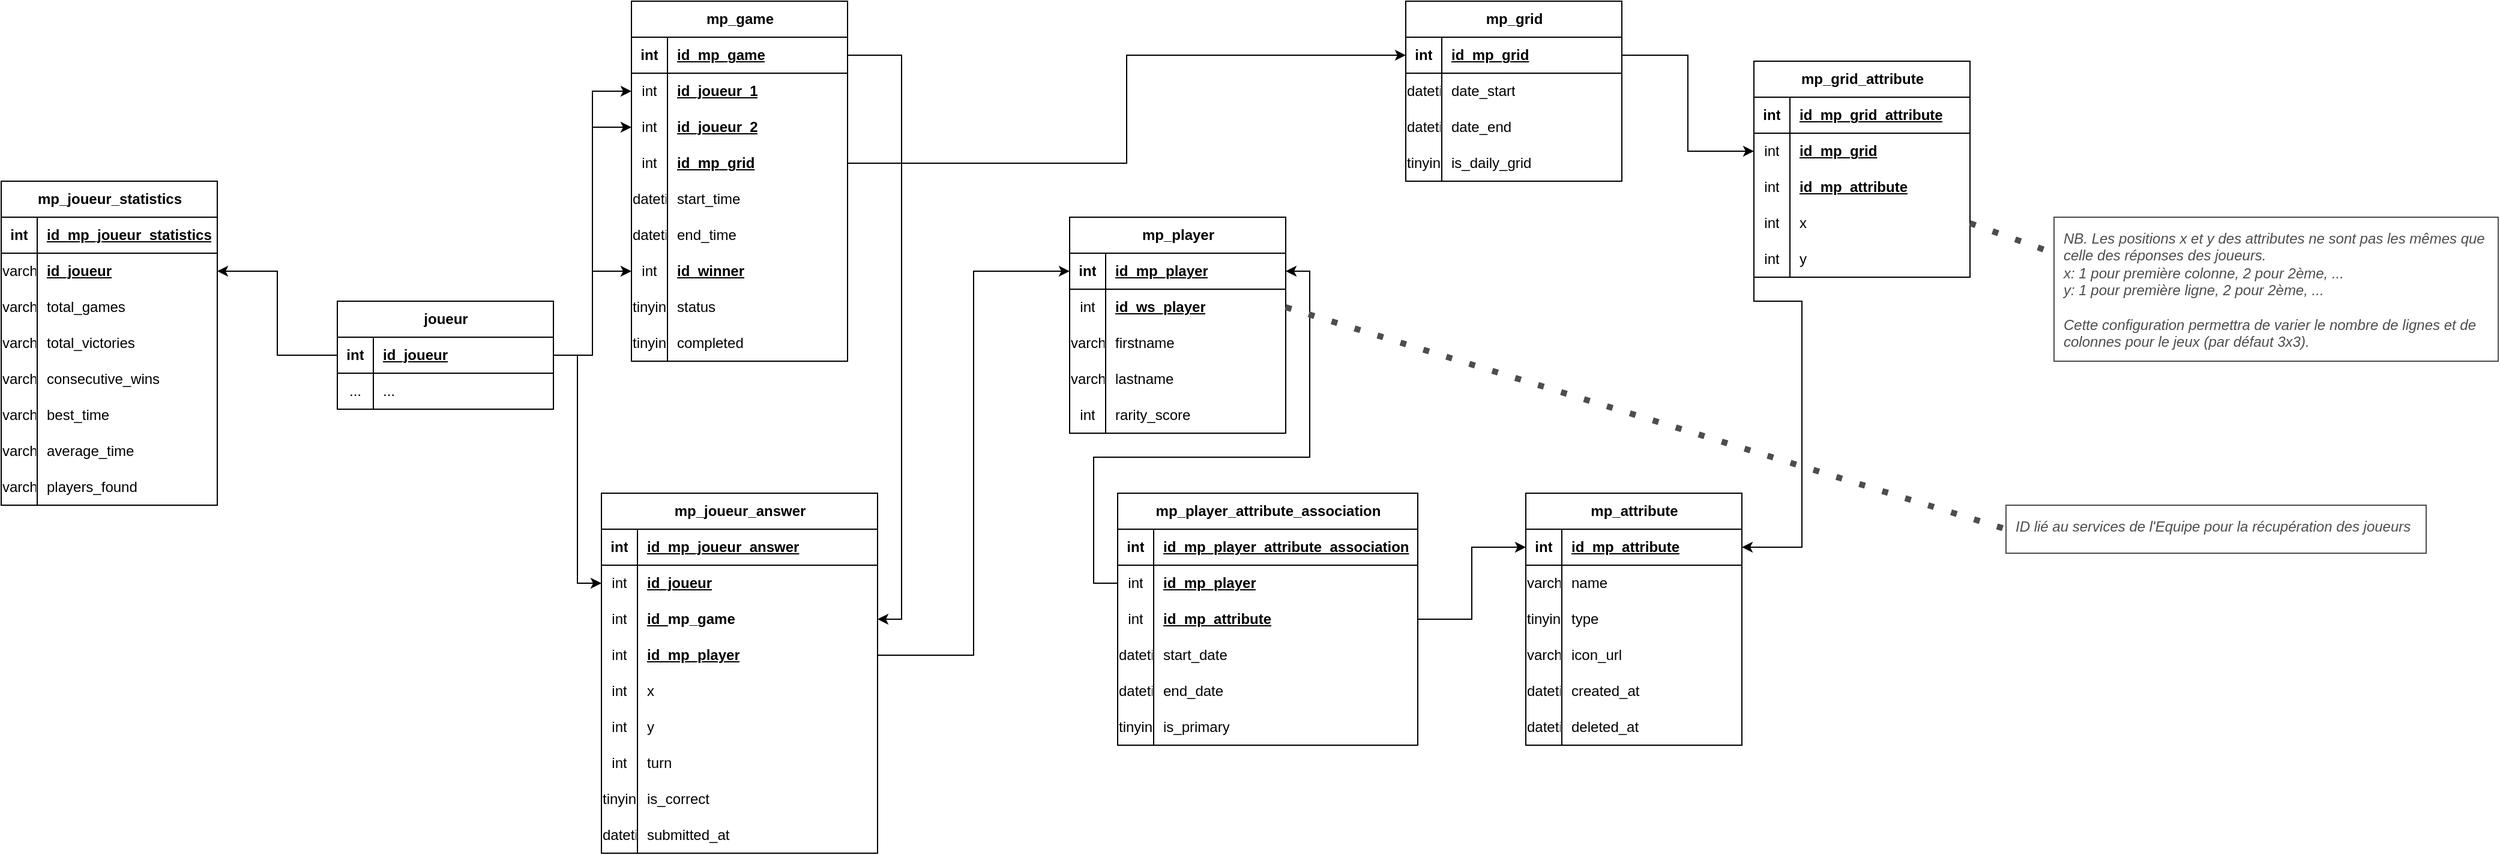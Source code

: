 <mxfile version="24.7.13">
  <diagram name="Page-1" id="q24-jg12IHlwKPN1F_l3">
    <mxGraphModel dx="2947" dy="756" grid="1" gridSize="10" guides="1" tooltips="1" connect="1" arrows="1" fold="1" page="1" pageScale="1" pageWidth="827" pageHeight="1169" math="0" shadow="0">
      <root>
        <mxCell id="0" />
        <mxCell id="1" parent="0" />
        <mxCell id="ANk4Lu8roo9FtGZtijFO-15" value="mp_player" style="shape=table;startSize=30;container=1;collapsible=1;childLayout=tableLayout;fixedRows=1;rowLines=0;fontStyle=1;align=center;resizeLast=1;html=1;" parent="1" vertex="1">
          <mxGeometry x="-150" y="400" width="180" height="180" as="geometry">
            <mxRectangle x="130" y="370" width="70" height="30" as="alternateBounds" />
          </mxGeometry>
        </mxCell>
        <mxCell id="ANk4Lu8roo9FtGZtijFO-16" value="" style="shape=tableRow;horizontal=0;startSize=0;swimlaneHead=0;swimlaneBody=0;fillColor=none;collapsible=0;dropTarget=0;points=[[0,0.5],[1,0.5]];portConstraint=eastwest;top=0;left=0;right=0;bottom=1;" parent="ANk4Lu8roo9FtGZtijFO-15" vertex="1">
          <mxGeometry y="30" width="180" height="30" as="geometry" />
        </mxCell>
        <mxCell id="ANk4Lu8roo9FtGZtijFO-17" value="int" style="shape=partialRectangle;connectable=0;fillColor=none;top=0;left=0;bottom=0;right=0;fontStyle=1;overflow=hidden;whiteSpace=wrap;html=1;" parent="ANk4Lu8roo9FtGZtijFO-16" vertex="1">
          <mxGeometry width="30" height="30" as="geometry">
            <mxRectangle width="30" height="30" as="alternateBounds" />
          </mxGeometry>
        </mxCell>
        <mxCell id="ANk4Lu8roo9FtGZtijFO-18" value="id_mp_player" style="shape=partialRectangle;connectable=0;fillColor=none;top=0;left=0;bottom=0;right=0;align=left;spacingLeft=6;fontStyle=5;overflow=hidden;whiteSpace=wrap;html=1;" parent="ANk4Lu8roo9FtGZtijFO-16" vertex="1">
          <mxGeometry x="30" width="150" height="30" as="geometry">
            <mxRectangle width="150" height="30" as="alternateBounds" />
          </mxGeometry>
        </mxCell>
        <mxCell id="ANk4Lu8roo9FtGZtijFO-19" value="" style="shape=tableRow;horizontal=0;startSize=0;swimlaneHead=0;swimlaneBody=0;fillColor=none;collapsible=0;dropTarget=0;points=[[0,0.5],[1,0.5]];portConstraint=eastwest;top=0;left=0;right=0;bottom=0;" parent="ANk4Lu8roo9FtGZtijFO-15" vertex="1">
          <mxGeometry y="60" width="180" height="30" as="geometry" />
        </mxCell>
        <mxCell id="ANk4Lu8roo9FtGZtijFO-20" value="int" style="shape=partialRectangle;connectable=0;fillColor=none;top=0;left=0;bottom=0;right=0;editable=1;overflow=hidden;whiteSpace=wrap;html=1;" parent="ANk4Lu8roo9FtGZtijFO-19" vertex="1">
          <mxGeometry width="30" height="30" as="geometry">
            <mxRectangle width="30" height="30" as="alternateBounds" />
          </mxGeometry>
        </mxCell>
        <mxCell id="ANk4Lu8roo9FtGZtijFO-21" value="&lt;u&gt;&lt;b&gt;id_ws_player&lt;/b&gt;&lt;/u&gt;" style="shape=partialRectangle;connectable=0;fillColor=none;top=0;left=0;bottom=0;right=0;align=left;spacingLeft=6;overflow=hidden;whiteSpace=wrap;html=1;" parent="ANk4Lu8roo9FtGZtijFO-19" vertex="1">
          <mxGeometry x="30" width="150" height="30" as="geometry">
            <mxRectangle width="150" height="30" as="alternateBounds" />
          </mxGeometry>
        </mxCell>
        <mxCell id="ZxbKvcFEAlU4R9Xqb9uW-59" value="" style="shape=tableRow;horizontal=0;startSize=0;swimlaneHead=0;swimlaneBody=0;fillColor=none;collapsible=0;dropTarget=0;points=[[0,0.5],[1,0.5]];portConstraint=eastwest;top=0;left=0;right=0;bottom=0;" vertex="1" parent="ANk4Lu8roo9FtGZtijFO-15">
          <mxGeometry y="90" width="180" height="30" as="geometry" />
        </mxCell>
        <mxCell id="ZxbKvcFEAlU4R9Xqb9uW-60" value="varchar" style="shape=partialRectangle;connectable=0;fillColor=none;top=0;left=0;bottom=0;right=0;editable=1;overflow=hidden;whiteSpace=wrap;html=1;" vertex="1" parent="ZxbKvcFEAlU4R9Xqb9uW-59">
          <mxGeometry width="30" height="30" as="geometry">
            <mxRectangle width="30" height="30" as="alternateBounds" />
          </mxGeometry>
        </mxCell>
        <mxCell id="ZxbKvcFEAlU4R9Xqb9uW-61" value="firstname" style="shape=partialRectangle;connectable=0;fillColor=none;top=0;left=0;bottom=0;right=0;align=left;spacingLeft=6;overflow=hidden;whiteSpace=wrap;html=1;" vertex="1" parent="ZxbKvcFEAlU4R9Xqb9uW-59">
          <mxGeometry x="30" width="150" height="30" as="geometry">
            <mxRectangle width="150" height="30" as="alternateBounds" />
          </mxGeometry>
        </mxCell>
        <mxCell id="ANk4Lu8roo9FtGZtijFO-22" value="" style="shape=tableRow;horizontal=0;startSize=0;swimlaneHead=0;swimlaneBody=0;fillColor=none;collapsible=0;dropTarget=0;points=[[0,0.5],[1,0.5]];portConstraint=eastwest;top=0;left=0;right=0;bottom=0;" parent="ANk4Lu8roo9FtGZtijFO-15" vertex="1">
          <mxGeometry y="120" width="180" height="30" as="geometry" />
        </mxCell>
        <mxCell id="ANk4Lu8roo9FtGZtijFO-23" value="varchar" style="shape=partialRectangle;connectable=0;fillColor=none;top=0;left=0;bottom=0;right=0;editable=1;overflow=hidden;whiteSpace=wrap;html=1;" parent="ANk4Lu8roo9FtGZtijFO-22" vertex="1">
          <mxGeometry width="30" height="30" as="geometry">
            <mxRectangle width="30" height="30" as="alternateBounds" />
          </mxGeometry>
        </mxCell>
        <mxCell id="ANk4Lu8roo9FtGZtijFO-24" value="lastname" style="shape=partialRectangle;connectable=0;fillColor=none;top=0;left=0;bottom=0;right=0;align=left;spacingLeft=6;overflow=hidden;whiteSpace=wrap;html=1;" parent="ANk4Lu8roo9FtGZtijFO-22" vertex="1">
          <mxGeometry x="30" width="150" height="30" as="geometry">
            <mxRectangle width="150" height="30" as="alternateBounds" />
          </mxGeometry>
        </mxCell>
        <mxCell id="ANk4Lu8roo9FtGZtijFO-25" value="" style="shape=tableRow;horizontal=0;startSize=0;swimlaneHead=0;swimlaneBody=0;fillColor=none;collapsible=0;dropTarget=0;points=[[0,0.5],[1,0.5]];portConstraint=eastwest;top=0;left=0;right=0;bottom=0;" parent="ANk4Lu8roo9FtGZtijFO-15" vertex="1">
          <mxGeometry y="150" width="180" height="30" as="geometry" />
        </mxCell>
        <mxCell id="ANk4Lu8roo9FtGZtijFO-26" value="int" style="shape=partialRectangle;connectable=0;fillColor=none;top=0;left=0;bottom=0;right=0;editable=1;overflow=hidden;whiteSpace=wrap;html=1;" parent="ANk4Lu8roo9FtGZtijFO-25" vertex="1">
          <mxGeometry width="30" height="30" as="geometry">
            <mxRectangle width="30" height="30" as="alternateBounds" />
          </mxGeometry>
        </mxCell>
        <mxCell id="ANk4Lu8roo9FtGZtijFO-27" value="rarity_score" style="shape=partialRectangle;connectable=0;fillColor=none;top=0;left=0;bottom=0;right=0;align=left;spacingLeft=6;overflow=hidden;whiteSpace=wrap;html=1;" parent="ANk4Lu8roo9FtGZtijFO-25" vertex="1">
          <mxGeometry x="30" width="150" height="30" as="geometry">
            <mxRectangle width="150" height="30" as="alternateBounds" />
          </mxGeometry>
        </mxCell>
        <mxCell id="ANk4Lu8roo9FtGZtijFO-28" value="mp_attribute" style="shape=table;startSize=30;container=1;collapsible=1;childLayout=tableLayout;fixedRows=1;rowLines=0;fontStyle=1;align=center;resizeLast=1;html=1;" parent="1" vertex="1">
          <mxGeometry x="230" y="630" width="180" height="210" as="geometry">
            <mxRectangle x="140" y="170" width="70" height="30" as="alternateBounds" />
          </mxGeometry>
        </mxCell>
        <mxCell id="ANk4Lu8roo9FtGZtijFO-29" value="" style="shape=tableRow;horizontal=0;startSize=0;swimlaneHead=0;swimlaneBody=0;fillColor=none;collapsible=0;dropTarget=0;points=[[0,0.5],[1,0.5]];portConstraint=eastwest;top=0;left=0;right=0;bottom=1;" parent="ANk4Lu8roo9FtGZtijFO-28" vertex="1">
          <mxGeometry y="30" width="180" height="30" as="geometry" />
        </mxCell>
        <mxCell id="ANk4Lu8roo9FtGZtijFO-30" value="int" style="shape=partialRectangle;connectable=0;fillColor=none;top=0;left=0;bottom=0;right=0;fontStyle=1;overflow=hidden;whiteSpace=wrap;html=1;" parent="ANk4Lu8roo9FtGZtijFO-29" vertex="1">
          <mxGeometry width="30" height="30" as="geometry">
            <mxRectangle width="30" height="30" as="alternateBounds" />
          </mxGeometry>
        </mxCell>
        <mxCell id="ANk4Lu8roo9FtGZtijFO-31" value="id_&lt;span style=&quot;text-align: center; text-wrap: nowrap;&quot;&gt;mp_attribute&lt;/span&gt;" style="shape=partialRectangle;connectable=0;fillColor=none;top=0;left=0;bottom=0;right=0;align=left;spacingLeft=6;fontStyle=5;overflow=hidden;whiteSpace=wrap;html=1;" parent="ANk4Lu8roo9FtGZtijFO-29" vertex="1">
          <mxGeometry x="30" width="150" height="30" as="geometry">
            <mxRectangle width="150" height="30" as="alternateBounds" />
          </mxGeometry>
        </mxCell>
        <mxCell id="ANk4Lu8roo9FtGZtijFO-32" value="" style="shape=tableRow;horizontal=0;startSize=0;swimlaneHead=0;swimlaneBody=0;fillColor=none;collapsible=0;dropTarget=0;points=[[0,0.5],[1,0.5]];portConstraint=eastwest;top=0;left=0;right=0;bottom=0;" parent="ANk4Lu8roo9FtGZtijFO-28" vertex="1">
          <mxGeometry y="60" width="180" height="30" as="geometry" />
        </mxCell>
        <mxCell id="ANk4Lu8roo9FtGZtijFO-33" value="varchar" style="shape=partialRectangle;connectable=0;fillColor=none;top=0;left=0;bottom=0;right=0;editable=1;overflow=hidden;whiteSpace=wrap;html=1;" parent="ANk4Lu8roo9FtGZtijFO-32" vertex="1">
          <mxGeometry width="30" height="30" as="geometry">
            <mxRectangle width="30" height="30" as="alternateBounds" />
          </mxGeometry>
        </mxCell>
        <mxCell id="ANk4Lu8roo9FtGZtijFO-34" value="name" style="shape=partialRectangle;connectable=0;fillColor=none;top=0;left=0;bottom=0;right=0;align=left;spacingLeft=6;overflow=hidden;whiteSpace=wrap;html=1;" parent="ANk4Lu8roo9FtGZtijFO-32" vertex="1">
          <mxGeometry x="30" width="150" height="30" as="geometry">
            <mxRectangle width="150" height="30" as="alternateBounds" />
          </mxGeometry>
        </mxCell>
        <mxCell id="ANk4Lu8roo9FtGZtijFO-35" value="" style="shape=tableRow;horizontal=0;startSize=0;swimlaneHead=0;swimlaneBody=0;fillColor=none;collapsible=0;dropTarget=0;points=[[0,0.5],[1,0.5]];portConstraint=eastwest;top=0;left=0;right=0;bottom=0;" parent="ANk4Lu8roo9FtGZtijFO-28" vertex="1">
          <mxGeometry y="90" width="180" height="30" as="geometry" />
        </mxCell>
        <mxCell id="ANk4Lu8roo9FtGZtijFO-36" value="tinyint" style="shape=partialRectangle;connectable=0;fillColor=none;top=0;left=0;bottom=0;right=0;editable=1;overflow=hidden;whiteSpace=wrap;html=1;" parent="ANk4Lu8roo9FtGZtijFO-35" vertex="1">
          <mxGeometry width="30" height="30" as="geometry">
            <mxRectangle width="30" height="30" as="alternateBounds" />
          </mxGeometry>
        </mxCell>
        <mxCell id="ANk4Lu8roo9FtGZtijFO-37" value="type" style="shape=partialRectangle;connectable=0;fillColor=none;top=0;left=0;bottom=0;right=0;align=left;spacingLeft=6;overflow=hidden;whiteSpace=wrap;html=1;" parent="ANk4Lu8roo9FtGZtijFO-35" vertex="1">
          <mxGeometry x="30" width="150" height="30" as="geometry">
            <mxRectangle width="150" height="30" as="alternateBounds" />
          </mxGeometry>
        </mxCell>
        <mxCell id="VBk7NZBv4RFsw2HpZJ_a-107" value="" style="shape=tableRow;horizontal=0;startSize=0;swimlaneHead=0;swimlaneBody=0;fillColor=none;collapsible=0;dropTarget=0;points=[[0,0.5],[1,0.5]];portConstraint=eastwest;top=0;left=0;right=0;bottom=0;" parent="ANk4Lu8roo9FtGZtijFO-28" vertex="1">
          <mxGeometry y="120" width="180" height="30" as="geometry" />
        </mxCell>
        <mxCell id="VBk7NZBv4RFsw2HpZJ_a-108" value="varchar" style="shape=partialRectangle;connectable=0;fillColor=none;top=0;left=0;bottom=0;right=0;editable=1;overflow=hidden;whiteSpace=wrap;html=1;" parent="VBk7NZBv4RFsw2HpZJ_a-107" vertex="1">
          <mxGeometry width="30" height="30" as="geometry">
            <mxRectangle width="30" height="30" as="alternateBounds" />
          </mxGeometry>
        </mxCell>
        <mxCell id="VBk7NZBv4RFsw2HpZJ_a-109" value="icon_url" style="shape=partialRectangle;connectable=0;fillColor=none;top=0;left=0;bottom=0;right=0;align=left;spacingLeft=6;overflow=hidden;whiteSpace=wrap;html=1;" parent="VBk7NZBv4RFsw2HpZJ_a-107" vertex="1">
          <mxGeometry x="30" width="150" height="30" as="geometry">
            <mxRectangle width="150" height="30" as="alternateBounds" />
          </mxGeometry>
        </mxCell>
        <mxCell id="VBk7NZBv4RFsw2HpZJ_a-110" value="" style="shape=tableRow;horizontal=0;startSize=0;swimlaneHead=0;swimlaneBody=0;fillColor=none;collapsible=0;dropTarget=0;points=[[0,0.5],[1,0.5]];portConstraint=eastwest;top=0;left=0;right=0;bottom=0;" parent="ANk4Lu8roo9FtGZtijFO-28" vertex="1">
          <mxGeometry y="150" width="180" height="30" as="geometry" />
        </mxCell>
        <mxCell id="VBk7NZBv4RFsw2HpZJ_a-111" value="datetime" style="shape=partialRectangle;connectable=0;fillColor=none;top=0;left=0;bottom=0;right=0;editable=1;overflow=hidden;whiteSpace=wrap;html=1;" parent="VBk7NZBv4RFsw2HpZJ_a-110" vertex="1">
          <mxGeometry width="30" height="30" as="geometry">
            <mxRectangle width="30" height="30" as="alternateBounds" />
          </mxGeometry>
        </mxCell>
        <mxCell id="VBk7NZBv4RFsw2HpZJ_a-112" value="created_at" style="shape=partialRectangle;connectable=0;fillColor=none;top=0;left=0;bottom=0;right=0;align=left;spacingLeft=6;overflow=hidden;whiteSpace=wrap;html=1;" parent="VBk7NZBv4RFsw2HpZJ_a-110" vertex="1">
          <mxGeometry x="30" width="150" height="30" as="geometry">
            <mxRectangle width="150" height="30" as="alternateBounds" />
          </mxGeometry>
        </mxCell>
        <mxCell id="VBk7NZBv4RFsw2HpZJ_a-113" value="" style="shape=tableRow;horizontal=0;startSize=0;swimlaneHead=0;swimlaneBody=0;fillColor=none;collapsible=0;dropTarget=0;points=[[0,0.5],[1,0.5]];portConstraint=eastwest;top=0;left=0;right=0;bottom=0;" parent="ANk4Lu8roo9FtGZtijFO-28" vertex="1">
          <mxGeometry y="180" width="180" height="30" as="geometry" />
        </mxCell>
        <mxCell id="VBk7NZBv4RFsw2HpZJ_a-114" value="datetime" style="shape=partialRectangle;connectable=0;fillColor=none;top=0;left=0;bottom=0;right=0;editable=1;overflow=hidden;whiteSpace=wrap;html=1;" parent="VBk7NZBv4RFsw2HpZJ_a-113" vertex="1">
          <mxGeometry width="30" height="30" as="geometry">
            <mxRectangle width="30" height="30" as="alternateBounds" />
          </mxGeometry>
        </mxCell>
        <mxCell id="VBk7NZBv4RFsw2HpZJ_a-115" value="deleted_at" style="shape=partialRectangle;connectable=0;fillColor=none;top=0;left=0;bottom=0;right=0;align=left;spacingLeft=6;overflow=hidden;whiteSpace=wrap;html=1;" parent="VBk7NZBv4RFsw2HpZJ_a-113" vertex="1">
          <mxGeometry x="30" width="150" height="30" as="geometry">
            <mxRectangle width="150" height="30" as="alternateBounds" />
          </mxGeometry>
        </mxCell>
        <mxCell id="ANk4Lu8roo9FtGZtijFO-51" value="mp_game" style="shape=table;startSize=30;container=1;collapsible=1;childLayout=tableLayout;fixedRows=1;rowLines=0;fontStyle=1;align=center;resizeLast=1;html=1;" parent="1" vertex="1">
          <mxGeometry x="-515" y="220" width="180" height="300" as="geometry">
            <mxRectangle x="140" y="170" width="70" height="30" as="alternateBounds" />
          </mxGeometry>
        </mxCell>
        <mxCell id="ANk4Lu8roo9FtGZtijFO-52" value="" style="shape=tableRow;horizontal=0;startSize=0;swimlaneHead=0;swimlaneBody=0;fillColor=none;collapsible=0;dropTarget=0;points=[[0,0.5],[1,0.5]];portConstraint=eastwest;top=0;left=0;right=0;bottom=1;" parent="ANk4Lu8roo9FtGZtijFO-51" vertex="1">
          <mxGeometry y="30" width="180" height="30" as="geometry" />
        </mxCell>
        <mxCell id="ANk4Lu8roo9FtGZtijFO-53" value="int" style="shape=partialRectangle;connectable=0;fillColor=none;top=0;left=0;bottom=0;right=0;fontStyle=1;overflow=hidden;whiteSpace=wrap;html=1;" parent="ANk4Lu8roo9FtGZtijFO-52" vertex="1">
          <mxGeometry width="30" height="30" as="geometry">
            <mxRectangle width="30" height="30" as="alternateBounds" />
          </mxGeometry>
        </mxCell>
        <mxCell id="ANk4Lu8roo9FtGZtijFO-54" value="id_&lt;span style=&quot;text-align: center; text-wrap: nowrap;&quot;&gt;mp_game&lt;/span&gt;" style="shape=partialRectangle;connectable=0;fillColor=none;top=0;left=0;bottom=0;right=0;align=left;spacingLeft=6;fontStyle=5;overflow=hidden;whiteSpace=wrap;html=1;" parent="ANk4Lu8roo9FtGZtijFO-52" vertex="1">
          <mxGeometry x="30" width="150" height="30" as="geometry">
            <mxRectangle width="150" height="30" as="alternateBounds" />
          </mxGeometry>
        </mxCell>
        <mxCell id="ANk4Lu8roo9FtGZtijFO-55" value="" style="shape=tableRow;horizontal=0;startSize=0;swimlaneHead=0;swimlaneBody=0;fillColor=none;collapsible=0;dropTarget=0;points=[[0,0.5],[1,0.5]];portConstraint=eastwest;top=0;left=0;right=0;bottom=0;" parent="ANk4Lu8roo9FtGZtijFO-51" vertex="1">
          <mxGeometry y="60" width="180" height="30" as="geometry" />
        </mxCell>
        <mxCell id="ANk4Lu8roo9FtGZtijFO-56" value="int" style="shape=partialRectangle;connectable=0;fillColor=none;top=0;left=0;bottom=0;right=0;editable=1;overflow=hidden;whiteSpace=wrap;html=1;" parent="ANk4Lu8roo9FtGZtijFO-55" vertex="1">
          <mxGeometry width="30" height="30" as="geometry">
            <mxRectangle width="30" height="30" as="alternateBounds" />
          </mxGeometry>
        </mxCell>
        <mxCell id="ANk4Lu8roo9FtGZtijFO-57" value="&lt;b&gt;&lt;u&gt;id_joueur_1&lt;/u&gt;&lt;/b&gt;" style="shape=partialRectangle;connectable=0;fillColor=none;top=0;left=0;bottom=0;right=0;align=left;spacingLeft=6;overflow=hidden;whiteSpace=wrap;html=1;" parent="ANk4Lu8roo9FtGZtijFO-55" vertex="1">
          <mxGeometry x="30" width="150" height="30" as="geometry">
            <mxRectangle width="150" height="30" as="alternateBounds" />
          </mxGeometry>
        </mxCell>
        <mxCell id="ZxbKvcFEAlU4R9Xqb9uW-46" value="" style="shape=tableRow;horizontal=0;startSize=0;swimlaneHead=0;swimlaneBody=0;fillColor=none;collapsible=0;dropTarget=0;points=[[0,0.5],[1,0.5]];portConstraint=eastwest;top=0;left=0;right=0;bottom=0;" vertex="1" parent="ANk4Lu8roo9FtGZtijFO-51">
          <mxGeometry y="90" width="180" height="30" as="geometry" />
        </mxCell>
        <mxCell id="ZxbKvcFEAlU4R9Xqb9uW-47" value="int" style="shape=partialRectangle;connectable=0;fillColor=none;top=0;left=0;bottom=0;right=0;editable=1;overflow=hidden;whiteSpace=wrap;html=1;" vertex="1" parent="ZxbKvcFEAlU4R9Xqb9uW-46">
          <mxGeometry width="30" height="30" as="geometry">
            <mxRectangle width="30" height="30" as="alternateBounds" />
          </mxGeometry>
        </mxCell>
        <mxCell id="ZxbKvcFEAlU4R9Xqb9uW-48" value="&lt;b&gt;&lt;u&gt;id_joueur_2&lt;/u&gt;&lt;/b&gt;" style="shape=partialRectangle;connectable=0;fillColor=none;top=0;left=0;bottom=0;right=0;align=left;spacingLeft=6;overflow=hidden;whiteSpace=wrap;html=1;" vertex="1" parent="ZxbKvcFEAlU4R9Xqb9uW-46">
          <mxGeometry x="30" width="150" height="30" as="geometry">
            <mxRectangle width="150" height="30" as="alternateBounds" />
          </mxGeometry>
        </mxCell>
        <mxCell id="ANk4Lu8roo9FtGZtijFO-58" value="" style="shape=tableRow;horizontal=0;startSize=0;swimlaneHead=0;swimlaneBody=0;fillColor=none;collapsible=0;dropTarget=0;points=[[0,0.5],[1,0.5]];portConstraint=eastwest;top=0;left=0;right=0;bottom=0;" parent="ANk4Lu8roo9FtGZtijFO-51" vertex="1">
          <mxGeometry y="120" width="180" height="30" as="geometry" />
        </mxCell>
        <mxCell id="ANk4Lu8roo9FtGZtijFO-59" value="int" style="shape=partialRectangle;connectable=0;fillColor=none;top=0;left=0;bottom=0;right=0;editable=1;overflow=hidden;whiteSpace=wrap;html=1;" parent="ANk4Lu8roo9FtGZtijFO-58" vertex="1">
          <mxGeometry width="30" height="30" as="geometry">
            <mxRectangle width="30" height="30" as="alternateBounds" />
          </mxGeometry>
        </mxCell>
        <mxCell id="ANk4Lu8roo9FtGZtijFO-60" value="&lt;b&gt;&lt;u&gt;id_mp&lt;/u&gt;&lt;/b&gt;&lt;b style=&quot;background-color: initial;&quot;&gt;&lt;u&gt;_grid&lt;/u&gt;&lt;/b&gt;" style="shape=partialRectangle;connectable=0;fillColor=none;top=0;left=0;bottom=0;right=0;align=left;spacingLeft=6;overflow=hidden;whiteSpace=wrap;html=1;" parent="ANk4Lu8roo9FtGZtijFO-58" vertex="1">
          <mxGeometry x="30" width="150" height="30" as="geometry">
            <mxRectangle width="150" height="30" as="alternateBounds" />
          </mxGeometry>
        </mxCell>
        <mxCell id="ANk4Lu8roo9FtGZtijFO-61" value="" style="shape=tableRow;horizontal=0;startSize=0;swimlaneHead=0;swimlaneBody=0;fillColor=none;collapsible=0;dropTarget=0;points=[[0,0.5],[1,0.5]];portConstraint=eastwest;top=0;left=0;right=0;bottom=0;" parent="ANk4Lu8roo9FtGZtijFO-51" vertex="1">
          <mxGeometry y="150" width="180" height="30" as="geometry" />
        </mxCell>
        <mxCell id="ANk4Lu8roo9FtGZtijFO-62" value="datetime" style="shape=partialRectangle;connectable=0;fillColor=none;top=0;left=0;bottom=0;right=0;editable=1;overflow=hidden;whiteSpace=wrap;html=1;" parent="ANk4Lu8roo9FtGZtijFO-61" vertex="1">
          <mxGeometry width="30" height="30" as="geometry">
            <mxRectangle width="30" height="30" as="alternateBounds" />
          </mxGeometry>
        </mxCell>
        <mxCell id="ANk4Lu8roo9FtGZtijFO-63" value="start_time" style="shape=partialRectangle;connectable=0;fillColor=none;top=0;left=0;bottom=0;right=0;align=left;spacingLeft=6;overflow=hidden;whiteSpace=wrap;html=1;" parent="ANk4Lu8roo9FtGZtijFO-61" vertex="1">
          <mxGeometry x="30" width="150" height="30" as="geometry">
            <mxRectangle width="150" height="30" as="alternateBounds" />
          </mxGeometry>
        </mxCell>
        <mxCell id="ANk4Lu8roo9FtGZtijFO-64" value="" style="shape=tableRow;horizontal=0;startSize=0;swimlaneHead=0;swimlaneBody=0;fillColor=none;collapsible=0;dropTarget=0;points=[[0,0.5],[1,0.5]];portConstraint=eastwest;top=0;left=0;right=0;bottom=0;" parent="ANk4Lu8roo9FtGZtijFO-51" vertex="1">
          <mxGeometry y="180" width="180" height="30" as="geometry" />
        </mxCell>
        <mxCell id="ANk4Lu8roo9FtGZtijFO-65" value="datetime" style="shape=partialRectangle;connectable=0;fillColor=none;top=0;left=0;bottom=0;right=0;editable=1;overflow=hidden;whiteSpace=wrap;html=1;" parent="ANk4Lu8roo9FtGZtijFO-64" vertex="1">
          <mxGeometry width="30" height="30" as="geometry">
            <mxRectangle width="30" height="30" as="alternateBounds" />
          </mxGeometry>
        </mxCell>
        <mxCell id="ANk4Lu8roo9FtGZtijFO-66" value="end_time" style="shape=partialRectangle;connectable=0;fillColor=none;top=0;left=0;bottom=0;right=0;align=left;spacingLeft=6;overflow=hidden;whiteSpace=wrap;html=1;" parent="ANk4Lu8roo9FtGZtijFO-64" vertex="1">
          <mxGeometry x="30" width="150" height="30" as="geometry">
            <mxRectangle width="150" height="30" as="alternateBounds" />
          </mxGeometry>
        </mxCell>
        <mxCell id="ZxbKvcFEAlU4R9Xqb9uW-49" value="" style="shape=tableRow;horizontal=0;startSize=0;swimlaneHead=0;swimlaneBody=0;fillColor=none;collapsible=0;dropTarget=0;points=[[0,0.5],[1,0.5]];portConstraint=eastwest;top=0;left=0;right=0;bottom=0;" vertex="1" parent="ANk4Lu8roo9FtGZtijFO-51">
          <mxGeometry y="210" width="180" height="30" as="geometry" />
        </mxCell>
        <mxCell id="ZxbKvcFEAlU4R9Xqb9uW-50" value="int" style="shape=partialRectangle;connectable=0;fillColor=none;top=0;left=0;bottom=0;right=0;editable=1;overflow=hidden;whiteSpace=wrap;html=1;" vertex="1" parent="ZxbKvcFEAlU4R9Xqb9uW-49">
          <mxGeometry width="30" height="30" as="geometry">
            <mxRectangle width="30" height="30" as="alternateBounds" />
          </mxGeometry>
        </mxCell>
        <mxCell id="ZxbKvcFEAlU4R9Xqb9uW-51" value="&lt;u&gt;&lt;b&gt;id_winner&lt;/b&gt;&lt;/u&gt;" style="shape=partialRectangle;connectable=0;fillColor=none;top=0;left=0;bottom=0;right=0;align=left;spacingLeft=6;overflow=hidden;whiteSpace=wrap;html=1;" vertex="1" parent="ZxbKvcFEAlU4R9Xqb9uW-49">
          <mxGeometry x="30" width="150" height="30" as="geometry">
            <mxRectangle width="150" height="30" as="alternateBounds" />
          </mxGeometry>
        </mxCell>
        <mxCell id="ANk4Lu8roo9FtGZtijFO-67" value="" style="shape=tableRow;horizontal=0;startSize=0;swimlaneHead=0;swimlaneBody=0;fillColor=none;collapsible=0;dropTarget=0;points=[[0,0.5],[1,0.5]];portConstraint=eastwest;top=0;left=0;right=0;bottom=0;" parent="ANk4Lu8roo9FtGZtijFO-51" vertex="1">
          <mxGeometry y="240" width="180" height="30" as="geometry" />
        </mxCell>
        <mxCell id="ANk4Lu8roo9FtGZtijFO-68" value="tinyint" style="shape=partialRectangle;connectable=0;fillColor=none;top=0;left=0;bottom=0;right=0;editable=1;overflow=hidden;whiteSpace=wrap;html=1;" parent="ANk4Lu8roo9FtGZtijFO-67" vertex="1">
          <mxGeometry width="30" height="30" as="geometry">
            <mxRectangle width="30" height="30" as="alternateBounds" />
          </mxGeometry>
        </mxCell>
        <mxCell id="ANk4Lu8roo9FtGZtijFO-69" value="status" style="shape=partialRectangle;connectable=0;fillColor=none;top=0;left=0;bottom=0;right=0;align=left;spacingLeft=6;overflow=hidden;whiteSpace=wrap;html=1;" parent="ANk4Lu8roo9FtGZtijFO-67" vertex="1">
          <mxGeometry x="30" width="150" height="30" as="geometry">
            <mxRectangle width="150" height="30" as="alternateBounds" />
          </mxGeometry>
        </mxCell>
        <mxCell id="ANk4Lu8roo9FtGZtijFO-70" value="" style="shape=tableRow;horizontal=0;startSize=0;swimlaneHead=0;swimlaneBody=0;fillColor=none;collapsible=0;dropTarget=0;points=[[0,0.5],[1,0.5]];portConstraint=eastwest;top=0;left=0;right=0;bottom=0;" parent="ANk4Lu8roo9FtGZtijFO-51" vertex="1">
          <mxGeometry y="270" width="180" height="30" as="geometry" />
        </mxCell>
        <mxCell id="ANk4Lu8roo9FtGZtijFO-71" value="tinyint" style="shape=partialRectangle;connectable=0;fillColor=none;top=0;left=0;bottom=0;right=0;editable=1;overflow=hidden;whiteSpace=wrap;html=1;" parent="ANk4Lu8roo9FtGZtijFO-70" vertex="1">
          <mxGeometry width="30" height="30" as="geometry">
            <mxRectangle width="30" height="30" as="alternateBounds" />
          </mxGeometry>
        </mxCell>
        <mxCell id="ANk4Lu8roo9FtGZtijFO-72" value="completed" style="shape=partialRectangle;connectable=0;fillColor=none;top=0;left=0;bottom=0;right=0;align=left;spacingLeft=6;overflow=hidden;whiteSpace=wrap;html=1;" parent="ANk4Lu8roo9FtGZtijFO-70" vertex="1">
          <mxGeometry x="30" width="150" height="30" as="geometry">
            <mxRectangle width="150" height="30" as="alternateBounds" />
          </mxGeometry>
        </mxCell>
        <mxCell id="ANk4Lu8roo9FtGZtijFO-73" value="mp_grid" style="shape=table;startSize=30;container=1;collapsible=1;childLayout=tableLayout;fixedRows=1;rowLines=0;fontStyle=1;align=center;resizeLast=1;html=1;" parent="1" vertex="1">
          <mxGeometry x="130" y="220" width="180" height="150" as="geometry">
            <mxRectangle x="140" y="170" width="70" height="30" as="alternateBounds" />
          </mxGeometry>
        </mxCell>
        <mxCell id="ANk4Lu8roo9FtGZtijFO-74" value="" style="shape=tableRow;horizontal=0;startSize=0;swimlaneHead=0;swimlaneBody=0;fillColor=none;collapsible=0;dropTarget=0;points=[[0,0.5],[1,0.5]];portConstraint=eastwest;top=0;left=0;right=0;bottom=1;" parent="ANk4Lu8roo9FtGZtijFO-73" vertex="1">
          <mxGeometry y="30" width="180" height="30" as="geometry" />
        </mxCell>
        <mxCell id="ANk4Lu8roo9FtGZtijFO-75" value="int" style="shape=partialRectangle;connectable=0;fillColor=none;top=0;left=0;bottom=0;right=0;fontStyle=1;overflow=hidden;whiteSpace=wrap;html=1;" parent="ANk4Lu8roo9FtGZtijFO-74" vertex="1">
          <mxGeometry width="30" height="30" as="geometry">
            <mxRectangle width="30" height="30" as="alternateBounds" />
          </mxGeometry>
        </mxCell>
        <mxCell id="ANk4Lu8roo9FtGZtijFO-76" value="id_&lt;span style=&quot;text-align: center; text-wrap: nowrap;&quot;&gt;mp_grid&lt;/span&gt;" style="shape=partialRectangle;connectable=0;fillColor=none;top=0;left=0;bottom=0;right=0;align=left;spacingLeft=6;fontStyle=5;overflow=hidden;whiteSpace=wrap;html=1;" parent="ANk4Lu8roo9FtGZtijFO-74" vertex="1">
          <mxGeometry x="30" width="150" height="30" as="geometry">
            <mxRectangle width="150" height="30" as="alternateBounds" />
          </mxGeometry>
        </mxCell>
        <mxCell id="ANk4Lu8roo9FtGZtijFO-77" value="" style="shape=tableRow;horizontal=0;startSize=0;swimlaneHead=0;swimlaneBody=0;fillColor=none;collapsible=0;dropTarget=0;points=[[0,0.5],[1,0.5]];portConstraint=eastwest;top=0;left=0;right=0;bottom=0;" parent="ANk4Lu8roo9FtGZtijFO-73" vertex="1">
          <mxGeometry y="60" width="180" height="30" as="geometry" />
        </mxCell>
        <mxCell id="ANk4Lu8roo9FtGZtijFO-78" value="datetime" style="shape=partialRectangle;connectable=0;fillColor=none;top=0;left=0;bottom=0;right=0;editable=1;overflow=hidden;whiteSpace=wrap;html=1;" parent="ANk4Lu8roo9FtGZtijFO-77" vertex="1">
          <mxGeometry width="30" height="30" as="geometry">
            <mxRectangle width="30" height="30" as="alternateBounds" />
          </mxGeometry>
        </mxCell>
        <mxCell id="ANk4Lu8roo9FtGZtijFO-79" value="date_start" style="shape=partialRectangle;connectable=0;fillColor=none;top=0;left=0;bottom=0;right=0;align=left;spacingLeft=6;overflow=hidden;whiteSpace=wrap;html=1;" parent="ANk4Lu8roo9FtGZtijFO-77" vertex="1">
          <mxGeometry x="30" width="150" height="30" as="geometry">
            <mxRectangle width="150" height="30" as="alternateBounds" />
          </mxGeometry>
        </mxCell>
        <mxCell id="ANk4Lu8roo9FtGZtijFO-80" value="" style="shape=tableRow;horizontal=0;startSize=0;swimlaneHead=0;swimlaneBody=0;fillColor=none;collapsible=0;dropTarget=0;points=[[0,0.5],[1,0.5]];portConstraint=eastwest;top=0;left=0;right=0;bottom=0;" parent="ANk4Lu8roo9FtGZtijFO-73" vertex="1">
          <mxGeometry y="90" width="180" height="30" as="geometry" />
        </mxCell>
        <mxCell id="ANk4Lu8roo9FtGZtijFO-81" value="datetime" style="shape=partialRectangle;connectable=0;fillColor=none;top=0;left=0;bottom=0;right=0;editable=1;overflow=hidden;whiteSpace=wrap;html=1;" parent="ANk4Lu8roo9FtGZtijFO-80" vertex="1">
          <mxGeometry width="30" height="30" as="geometry">
            <mxRectangle width="30" height="30" as="alternateBounds" />
          </mxGeometry>
        </mxCell>
        <mxCell id="ANk4Lu8roo9FtGZtijFO-82" value="date_end" style="shape=partialRectangle;connectable=0;fillColor=none;top=0;left=0;bottom=0;right=0;align=left;spacingLeft=6;overflow=hidden;whiteSpace=wrap;html=1;" parent="ANk4Lu8roo9FtGZtijFO-80" vertex="1">
          <mxGeometry x="30" width="150" height="30" as="geometry">
            <mxRectangle width="150" height="30" as="alternateBounds" />
          </mxGeometry>
        </mxCell>
        <mxCell id="VBk7NZBv4RFsw2HpZJ_a-1" value="" style="shape=tableRow;horizontal=0;startSize=0;swimlaneHead=0;swimlaneBody=0;fillColor=none;collapsible=0;dropTarget=0;points=[[0,0.5],[1,0.5]];portConstraint=eastwest;top=0;left=0;right=0;bottom=0;" parent="ANk4Lu8roo9FtGZtijFO-73" vertex="1">
          <mxGeometry y="120" width="180" height="30" as="geometry" />
        </mxCell>
        <mxCell id="VBk7NZBv4RFsw2HpZJ_a-2" value="tinyint" style="shape=partialRectangle;connectable=0;fillColor=none;top=0;left=0;bottom=0;right=0;editable=1;overflow=hidden;whiteSpace=wrap;html=1;" parent="VBk7NZBv4RFsw2HpZJ_a-1" vertex="1">
          <mxGeometry width="30" height="30" as="geometry">
            <mxRectangle width="30" height="30" as="alternateBounds" />
          </mxGeometry>
        </mxCell>
        <mxCell id="VBk7NZBv4RFsw2HpZJ_a-3" value="is_daily_grid" style="shape=partialRectangle;connectable=0;fillColor=none;top=0;left=0;bottom=0;right=0;align=left;spacingLeft=6;overflow=hidden;whiteSpace=wrap;html=1;" parent="VBk7NZBv4RFsw2HpZJ_a-1" vertex="1">
          <mxGeometry x="30" width="150" height="30" as="geometry">
            <mxRectangle width="150" height="30" as="alternateBounds" />
          </mxGeometry>
        </mxCell>
        <mxCell id="VBk7NZBv4RFsw2HpZJ_a-23" value="mp_joueur_answer" style="shape=table;startSize=30;container=1;collapsible=1;childLayout=tableLayout;fixedRows=1;rowLines=0;fontStyle=1;align=center;resizeLast=1;html=1;" parent="1" vertex="1">
          <mxGeometry x="-540" y="630" width="230" height="300" as="geometry">
            <mxRectangle x="-490" y="30" width="70" height="30" as="alternateBounds" />
          </mxGeometry>
        </mxCell>
        <mxCell id="VBk7NZBv4RFsw2HpZJ_a-24" value="" style="shape=tableRow;horizontal=0;startSize=0;swimlaneHead=0;swimlaneBody=0;fillColor=none;collapsible=0;dropTarget=0;points=[[0,0.5],[1,0.5]];portConstraint=eastwest;top=0;left=0;right=0;bottom=1;" parent="VBk7NZBv4RFsw2HpZJ_a-23" vertex="1">
          <mxGeometry y="30" width="230" height="30" as="geometry" />
        </mxCell>
        <mxCell id="VBk7NZBv4RFsw2HpZJ_a-25" value="int" style="shape=partialRectangle;connectable=0;fillColor=none;top=0;left=0;bottom=0;right=0;fontStyle=1;overflow=hidden;whiteSpace=wrap;html=1;" parent="VBk7NZBv4RFsw2HpZJ_a-24" vertex="1">
          <mxGeometry width="30" height="30" as="geometry">
            <mxRectangle width="30" height="30" as="alternateBounds" />
          </mxGeometry>
        </mxCell>
        <mxCell id="VBk7NZBv4RFsw2HpZJ_a-26" value="id_&lt;span style=&quot;text-align: center; text-wrap: nowrap;&quot;&gt;mp_joueur_answer&lt;/span&gt;" style="shape=partialRectangle;connectable=0;fillColor=none;top=0;left=0;bottom=0;right=0;align=left;spacingLeft=6;fontStyle=5;overflow=hidden;whiteSpace=wrap;html=1;" parent="VBk7NZBv4RFsw2HpZJ_a-24" vertex="1">
          <mxGeometry x="30" width="200" height="30" as="geometry">
            <mxRectangle width="200" height="30" as="alternateBounds" />
          </mxGeometry>
        </mxCell>
        <mxCell id="VBk7NZBv4RFsw2HpZJ_a-27" value="" style="shape=tableRow;horizontal=0;startSize=0;swimlaneHead=0;swimlaneBody=0;fillColor=none;collapsible=0;dropTarget=0;points=[[0,0.5],[1,0.5]];portConstraint=eastwest;top=0;left=0;right=0;bottom=0;" parent="VBk7NZBv4RFsw2HpZJ_a-23" vertex="1">
          <mxGeometry y="60" width="230" height="30" as="geometry" />
        </mxCell>
        <mxCell id="VBk7NZBv4RFsw2HpZJ_a-28" value="int" style="shape=partialRectangle;connectable=0;fillColor=none;top=0;left=0;bottom=0;right=0;editable=1;overflow=hidden;whiteSpace=wrap;html=1;" parent="VBk7NZBv4RFsw2HpZJ_a-27" vertex="1">
          <mxGeometry width="30" height="30" as="geometry">
            <mxRectangle width="30" height="30" as="alternateBounds" />
          </mxGeometry>
        </mxCell>
        <mxCell id="VBk7NZBv4RFsw2HpZJ_a-29" value="&lt;b&gt;&lt;u&gt;id_joueur&lt;/u&gt;&lt;/b&gt;" style="shape=partialRectangle;connectable=0;fillColor=none;top=0;left=0;bottom=0;right=0;align=left;spacingLeft=6;overflow=hidden;whiteSpace=wrap;html=1;" parent="VBk7NZBv4RFsw2HpZJ_a-27" vertex="1">
          <mxGeometry x="30" width="200" height="30" as="geometry">
            <mxRectangle width="200" height="30" as="alternateBounds" />
          </mxGeometry>
        </mxCell>
        <mxCell id="VBk7NZBv4RFsw2HpZJ_a-39" value="" style="shape=tableRow;horizontal=0;startSize=0;swimlaneHead=0;swimlaneBody=0;fillColor=none;collapsible=0;dropTarget=0;points=[[0,0.5],[1,0.5]];portConstraint=eastwest;top=0;left=0;right=0;bottom=0;" parent="VBk7NZBv4RFsw2HpZJ_a-23" vertex="1">
          <mxGeometry y="90" width="230" height="30" as="geometry" />
        </mxCell>
        <mxCell id="VBk7NZBv4RFsw2HpZJ_a-40" value="int" style="shape=partialRectangle;connectable=0;fillColor=none;top=0;left=0;bottom=0;right=0;editable=1;overflow=hidden;whiteSpace=wrap;html=1;" parent="VBk7NZBv4RFsw2HpZJ_a-39" vertex="1">
          <mxGeometry width="30" height="30" as="geometry">
            <mxRectangle width="30" height="30" as="alternateBounds" />
          </mxGeometry>
        </mxCell>
        <mxCell id="VBk7NZBv4RFsw2HpZJ_a-41" value="&lt;span style=&quot;text-decoration-line: underline; font-weight: 700;&quot;&gt;id_&lt;/span&gt;&lt;span style=&quot;text-wrap: nowrap; font-weight: 700; text-align: center;&quot;&gt;mp_game&lt;/span&gt;" style="shape=partialRectangle;connectable=0;fillColor=none;top=0;left=0;bottom=0;right=0;align=left;spacingLeft=6;overflow=hidden;whiteSpace=wrap;html=1;" parent="VBk7NZBv4RFsw2HpZJ_a-39" vertex="1">
          <mxGeometry x="30" width="200" height="30" as="geometry">
            <mxRectangle width="200" height="30" as="alternateBounds" />
          </mxGeometry>
        </mxCell>
        <mxCell id="VBk7NZBv4RFsw2HpZJ_a-30" value="" style="shape=tableRow;horizontal=0;startSize=0;swimlaneHead=0;swimlaneBody=0;fillColor=none;collapsible=0;dropTarget=0;points=[[0,0.5],[1,0.5]];portConstraint=eastwest;top=0;left=0;right=0;bottom=0;" parent="VBk7NZBv4RFsw2HpZJ_a-23" vertex="1">
          <mxGeometry y="120" width="230" height="30" as="geometry" />
        </mxCell>
        <mxCell id="VBk7NZBv4RFsw2HpZJ_a-31" value="int" style="shape=partialRectangle;connectable=0;fillColor=none;top=0;left=0;bottom=0;right=0;editable=1;overflow=hidden;whiteSpace=wrap;html=1;" parent="VBk7NZBv4RFsw2HpZJ_a-30" vertex="1">
          <mxGeometry width="30" height="30" as="geometry">
            <mxRectangle width="30" height="30" as="alternateBounds" />
          </mxGeometry>
        </mxCell>
        <mxCell id="VBk7NZBv4RFsw2HpZJ_a-32" value="&lt;span style=&quot;font-weight: 700; text-decoration-line: underline;&quot;&gt;id_mp_player&lt;/span&gt;" style="shape=partialRectangle;connectable=0;fillColor=none;top=0;left=0;bottom=0;right=0;align=left;spacingLeft=6;overflow=hidden;whiteSpace=wrap;html=1;" parent="VBk7NZBv4RFsw2HpZJ_a-30" vertex="1">
          <mxGeometry x="30" width="200" height="30" as="geometry">
            <mxRectangle width="200" height="30" as="alternateBounds" />
          </mxGeometry>
        </mxCell>
        <mxCell id="VBk7NZBv4RFsw2HpZJ_a-33" value="" style="shape=tableRow;horizontal=0;startSize=0;swimlaneHead=0;swimlaneBody=0;fillColor=none;collapsible=0;dropTarget=0;points=[[0,0.5],[1,0.5]];portConstraint=eastwest;top=0;left=0;right=0;bottom=0;" parent="VBk7NZBv4RFsw2HpZJ_a-23" vertex="1">
          <mxGeometry y="150" width="230" height="30" as="geometry" />
        </mxCell>
        <mxCell id="VBk7NZBv4RFsw2HpZJ_a-34" value="int" style="shape=partialRectangle;connectable=0;fillColor=none;top=0;left=0;bottom=0;right=0;editable=1;overflow=hidden;whiteSpace=wrap;html=1;" parent="VBk7NZBv4RFsw2HpZJ_a-33" vertex="1">
          <mxGeometry width="30" height="30" as="geometry">
            <mxRectangle width="30" height="30" as="alternateBounds" />
          </mxGeometry>
        </mxCell>
        <mxCell id="VBk7NZBv4RFsw2HpZJ_a-35" value="x" style="shape=partialRectangle;connectable=0;fillColor=none;top=0;left=0;bottom=0;right=0;align=left;spacingLeft=6;overflow=hidden;whiteSpace=wrap;html=1;" parent="VBk7NZBv4RFsw2HpZJ_a-33" vertex="1">
          <mxGeometry x="30" width="200" height="30" as="geometry">
            <mxRectangle width="200" height="30" as="alternateBounds" />
          </mxGeometry>
        </mxCell>
        <mxCell id="ZxbKvcFEAlU4R9Xqb9uW-18" value="" style="shape=tableRow;horizontal=0;startSize=0;swimlaneHead=0;swimlaneBody=0;fillColor=none;collapsible=0;dropTarget=0;points=[[0,0.5],[1,0.5]];portConstraint=eastwest;top=0;left=0;right=0;bottom=0;" vertex="1" parent="VBk7NZBv4RFsw2HpZJ_a-23">
          <mxGeometry y="180" width="230" height="30" as="geometry" />
        </mxCell>
        <mxCell id="ZxbKvcFEAlU4R9Xqb9uW-19" value="int" style="shape=partialRectangle;connectable=0;fillColor=none;top=0;left=0;bottom=0;right=0;editable=1;overflow=hidden;whiteSpace=wrap;html=1;" vertex="1" parent="ZxbKvcFEAlU4R9Xqb9uW-18">
          <mxGeometry width="30" height="30" as="geometry">
            <mxRectangle width="30" height="30" as="alternateBounds" />
          </mxGeometry>
        </mxCell>
        <mxCell id="ZxbKvcFEAlU4R9Xqb9uW-20" value="y" style="shape=partialRectangle;connectable=0;fillColor=none;top=0;left=0;bottom=0;right=0;align=left;spacingLeft=6;overflow=hidden;whiteSpace=wrap;html=1;" vertex="1" parent="ZxbKvcFEAlU4R9Xqb9uW-18">
          <mxGeometry x="30" width="200" height="30" as="geometry">
            <mxRectangle width="200" height="30" as="alternateBounds" />
          </mxGeometry>
        </mxCell>
        <mxCell id="ZxbKvcFEAlU4R9Xqb9uW-56" value="" style="shape=tableRow;horizontal=0;startSize=0;swimlaneHead=0;swimlaneBody=0;fillColor=none;collapsible=0;dropTarget=0;points=[[0,0.5],[1,0.5]];portConstraint=eastwest;top=0;left=0;right=0;bottom=0;" vertex="1" parent="VBk7NZBv4RFsw2HpZJ_a-23">
          <mxGeometry y="210" width="230" height="30" as="geometry" />
        </mxCell>
        <mxCell id="ZxbKvcFEAlU4R9Xqb9uW-57" value="int" style="shape=partialRectangle;connectable=0;fillColor=none;top=0;left=0;bottom=0;right=0;editable=1;overflow=hidden;whiteSpace=wrap;html=1;" vertex="1" parent="ZxbKvcFEAlU4R9Xqb9uW-56">
          <mxGeometry width="30" height="30" as="geometry">
            <mxRectangle width="30" height="30" as="alternateBounds" />
          </mxGeometry>
        </mxCell>
        <mxCell id="ZxbKvcFEAlU4R9Xqb9uW-58" value="turn" style="shape=partialRectangle;connectable=0;fillColor=none;top=0;left=0;bottom=0;right=0;align=left;spacingLeft=6;overflow=hidden;whiteSpace=wrap;html=1;" vertex="1" parent="ZxbKvcFEAlU4R9Xqb9uW-56">
          <mxGeometry x="30" width="200" height="30" as="geometry">
            <mxRectangle width="200" height="30" as="alternateBounds" />
          </mxGeometry>
        </mxCell>
        <mxCell id="VBk7NZBv4RFsw2HpZJ_a-43" value="" style="shape=tableRow;horizontal=0;startSize=0;swimlaneHead=0;swimlaneBody=0;fillColor=none;collapsible=0;dropTarget=0;points=[[0,0.5],[1,0.5]];portConstraint=eastwest;top=0;left=0;right=0;bottom=0;" parent="VBk7NZBv4RFsw2HpZJ_a-23" vertex="1">
          <mxGeometry y="240" width="230" height="30" as="geometry" />
        </mxCell>
        <mxCell id="VBk7NZBv4RFsw2HpZJ_a-44" value="tinyint" style="shape=partialRectangle;connectable=0;fillColor=none;top=0;left=0;bottom=0;right=0;editable=1;overflow=hidden;whiteSpace=wrap;html=1;" parent="VBk7NZBv4RFsw2HpZJ_a-43" vertex="1">
          <mxGeometry width="30" height="30" as="geometry">
            <mxRectangle width="30" height="30" as="alternateBounds" />
          </mxGeometry>
        </mxCell>
        <mxCell id="VBk7NZBv4RFsw2HpZJ_a-45" value="is_correct" style="shape=partialRectangle;connectable=0;fillColor=none;top=0;left=0;bottom=0;right=0;align=left;spacingLeft=6;overflow=hidden;whiteSpace=wrap;html=1;" parent="VBk7NZBv4RFsw2HpZJ_a-43" vertex="1">
          <mxGeometry x="30" width="200" height="30" as="geometry">
            <mxRectangle width="200" height="30" as="alternateBounds" />
          </mxGeometry>
        </mxCell>
        <mxCell id="VBk7NZBv4RFsw2HpZJ_a-46" value="" style="shape=tableRow;horizontal=0;startSize=0;swimlaneHead=0;swimlaneBody=0;fillColor=none;collapsible=0;dropTarget=0;points=[[0,0.5],[1,0.5]];portConstraint=eastwest;top=0;left=0;right=0;bottom=0;" parent="VBk7NZBv4RFsw2HpZJ_a-23" vertex="1">
          <mxGeometry y="270" width="230" height="30" as="geometry" />
        </mxCell>
        <mxCell id="VBk7NZBv4RFsw2HpZJ_a-47" value="datetime" style="shape=partialRectangle;connectable=0;fillColor=none;top=0;left=0;bottom=0;right=0;editable=1;overflow=hidden;whiteSpace=wrap;html=1;" parent="VBk7NZBv4RFsw2HpZJ_a-46" vertex="1">
          <mxGeometry width="30" height="30" as="geometry">
            <mxRectangle width="30" height="30" as="alternateBounds" />
          </mxGeometry>
        </mxCell>
        <mxCell id="VBk7NZBv4RFsw2HpZJ_a-48" value="submitted_at" style="shape=partialRectangle;connectable=0;fillColor=none;top=0;left=0;bottom=0;right=0;align=left;spacingLeft=6;overflow=hidden;whiteSpace=wrap;html=1;" parent="VBk7NZBv4RFsw2HpZJ_a-46" vertex="1">
          <mxGeometry x="30" width="200" height="30" as="geometry">
            <mxRectangle width="200" height="30" as="alternateBounds" />
          </mxGeometry>
        </mxCell>
        <mxCell id="VBk7NZBv4RFsw2HpZJ_a-71" value="mp_joueur_statistics" style="shape=table;startSize=30;container=1;collapsible=1;childLayout=tableLayout;fixedRows=1;rowLines=0;fontStyle=1;align=center;resizeLast=1;html=1;" parent="1" vertex="1">
          <mxGeometry x="-1040" y="370" width="180" height="270" as="geometry">
            <mxRectangle x="140" y="170" width="70" height="30" as="alternateBounds" />
          </mxGeometry>
        </mxCell>
        <mxCell id="VBk7NZBv4RFsw2HpZJ_a-72" value="" style="shape=tableRow;horizontal=0;startSize=0;swimlaneHead=0;swimlaneBody=0;fillColor=none;collapsible=0;dropTarget=0;points=[[0,0.5],[1,0.5]];portConstraint=eastwest;top=0;left=0;right=0;bottom=1;" parent="VBk7NZBv4RFsw2HpZJ_a-71" vertex="1">
          <mxGeometry y="30" width="180" height="30" as="geometry" />
        </mxCell>
        <mxCell id="VBk7NZBv4RFsw2HpZJ_a-73" value="int" style="shape=partialRectangle;connectable=0;fillColor=none;top=0;left=0;bottom=0;right=0;fontStyle=1;overflow=hidden;whiteSpace=wrap;html=1;" parent="VBk7NZBv4RFsw2HpZJ_a-72" vertex="1">
          <mxGeometry width="30" height="30" as="geometry">
            <mxRectangle width="30" height="30" as="alternateBounds" />
          </mxGeometry>
        </mxCell>
        <mxCell id="VBk7NZBv4RFsw2HpZJ_a-74" value="id_&lt;span style=&quot;text-align: center; text-wrap: nowrap;&quot;&gt;mp_joueur_statistics&lt;/span&gt;" style="shape=partialRectangle;connectable=0;fillColor=none;top=0;left=0;bottom=0;right=0;align=left;spacingLeft=6;fontStyle=5;overflow=hidden;whiteSpace=wrap;html=1;" parent="VBk7NZBv4RFsw2HpZJ_a-72" vertex="1">
          <mxGeometry x="30" width="150" height="30" as="geometry">
            <mxRectangle width="150" height="30" as="alternateBounds" />
          </mxGeometry>
        </mxCell>
        <mxCell id="VBk7NZBv4RFsw2HpZJ_a-75" value="" style="shape=tableRow;horizontal=0;startSize=0;swimlaneHead=0;swimlaneBody=0;fillColor=none;collapsible=0;dropTarget=0;points=[[0,0.5],[1,0.5]];portConstraint=eastwest;top=0;left=0;right=0;bottom=0;" parent="VBk7NZBv4RFsw2HpZJ_a-71" vertex="1">
          <mxGeometry y="60" width="180" height="30" as="geometry" />
        </mxCell>
        <mxCell id="VBk7NZBv4RFsw2HpZJ_a-76" value="varchar" style="shape=partialRectangle;connectable=0;fillColor=none;top=0;left=0;bottom=0;right=0;editable=1;overflow=hidden;whiteSpace=wrap;html=1;" parent="VBk7NZBv4RFsw2HpZJ_a-75" vertex="1">
          <mxGeometry width="30" height="30" as="geometry">
            <mxRectangle width="30" height="30" as="alternateBounds" />
          </mxGeometry>
        </mxCell>
        <mxCell id="VBk7NZBv4RFsw2HpZJ_a-77" value="&lt;b&gt;&lt;u&gt;id_joueur&lt;/u&gt;&lt;/b&gt;" style="shape=partialRectangle;connectable=0;fillColor=none;top=0;left=0;bottom=0;right=0;align=left;spacingLeft=6;overflow=hidden;whiteSpace=wrap;html=1;" parent="VBk7NZBv4RFsw2HpZJ_a-75" vertex="1">
          <mxGeometry x="30" width="150" height="30" as="geometry">
            <mxRectangle width="150" height="30" as="alternateBounds" />
          </mxGeometry>
        </mxCell>
        <mxCell id="VBk7NZBv4RFsw2HpZJ_a-78" value="" style="shape=tableRow;horizontal=0;startSize=0;swimlaneHead=0;swimlaneBody=0;fillColor=none;collapsible=0;dropTarget=0;points=[[0,0.5],[1,0.5]];portConstraint=eastwest;top=0;left=0;right=0;bottom=0;" parent="VBk7NZBv4RFsw2HpZJ_a-71" vertex="1">
          <mxGeometry y="90" width="180" height="30" as="geometry" />
        </mxCell>
        <mxCell id="VBk7NZBv4RFsw2HpZJ_a-79" value="varchar" style="shape=partialRectangle;connectable=0;fillColor=none;top=0;left=0;bottom=0;right=0;editable=1;overflow=hidden;whiteSpace=wrap;html=1;" parent="VBk7NZBv4RFsw2HpZJ_a-78" vertex="1">
          <mxGeometry width="30" height="30" as="geometry">
            <mxRectangle width="30" height="30" as="alternateBounds" />
          </mxGeometry>
        </mxCell>
        <mxCell id="VBk7NZBv4RFsw2HpZJ_a-80" value="total_games" style="shape=partialRectangle;connectable=0;fillColor=none;top=0;left=0;bottom=0;right=0;align=left;spacingLeft=6;overflow=hidden;whiteSpace=wrap;html=1;" parent="VBk7NZBv4RFsw2HpZJ_a-78" vertex="1">
          <mxGeometry x="30" width="150" height="30" as="geometry">
            <mxRectangle width="150" height="30" as="alternateBounds" />
          </mxGeometry>
        </mxCell>
        <mxCell id="VBk7NZBv4RFsw2HpZJ_a-81" value="" style="shape=tableRow;horizontal=0;startSize=0;swimlaneHead=0;swimlaneBody=0;fillColor=none;collapsible=0;dropTarget=0;points=[[0,0.5],[1,0.5]];portConstraint=eastwest;top=0;left=0;right=0;bottom=0;" parent="VBk7NZBv4RFsw2HpZJ_a-71" vertex="1">
          <mxGeometry y="120" width="180" height="30" as="geometry" />
        </mxCell>
        <mxCell id="VBk7NZBv4RFsw2HpZJ_a-82" value="varchar" style="shape=partialRectangle;connectable=0;fillColor=none;top=0;left=0;bottom=0;right=0;editable=1;overflow=hidden;whiteSpace=wrap;html=1;" parent="VBk7NZBv4RFsw2HpZJ_a-81" vertex="1">
          <mxGeometry width="30" height="30" as="geometry">
            <mxRectangle width="30" height="30" as="alternateBounds" />
          </mxGeometry>
        </mxCell>
        <mxCell id="VBk7NZBv4RFsw2HpZJ_a-83" value="total_victories" style="shape=partialRectangle;connectable=0;fillColor=none;top=0;left=0;bottom=0;right=0;align=left;spacingLeft=6;overflow=hidden;whiteSpace=wrap;html=1;" parent="VBk7NZBv4RFsw2HpZJ_a-81" vertex="1">
          <mxGeometry x="30" width="150" height="30" as="geometry">
            <mxRectangle width="150" height="30" as="alternateBounds" />
          </mxGeometry>
        </mxCell>
        <mxCell id="VBk7NZBv4RFsw2HpZJ_a-84" value="" style="shape=tableRow;horizontal=0;startSize=0;swimlaneHead=0;swimlaneBody=0;fillColor=none;collapsible=0;dropTarget=0;points=[[0,0.5],[1,0.5]];portConstraint=eastwest;top=0;left=0;right=0;bottom=0;" parent="VBk7NZBv4RFsw2HpZJ_a-71" vertex="1">
          <mxGeometry y="150" width="180" height="30" as="geometry" />
        </mxCell>
        <mxCell id="VBk7NZBv4RFsw2HpZJ_a-85" value="varchar" style="shape=partialRectangle;connectable=0;fillColor=none;top=0;left=0;bottom=0;right=0;editable=1;overflow=hidden;whiteSpace=wrap;html=1;" parent="VBk7NZBv4RFsw2HpZJ_a-84" vertex="1">
          <mxGeometry width="30" height="30" as="geometry">
            <mxRectangle width="30" height="30" as="alternateBounds" />
          </mxGeometry>
        </mxCell>
        <mxCell id="VBk7NZBv4RFsw2HpZJ_a-86" value="consecutive_wins" style="shape=partialRectangle;connectable=0;fillColor=none;top=0;left=0;bottom=0;right=0;align=left;spacingLeft=6;overflow=hidden;whiteSpace=wrap;html=1;" parent="VBk7NZBv4RFsw2HpZJ_a-84" vertex="1">
          <mxGeometry x="30" width="150" height="30" as="geometry">
            <mxRectangle width="150" height="30" as="alternateBounds" />
          </mxGeometry>
        </mxCell>
        <mxCell id="VBk7NZBv4RFsw2HpZJ_a-87" value="" style="shape=tableRow;horizontal=0;startSize=0;swimlaneHead=0;swimlaneBody=0;fillColor=none;collapsible=0;dropTarget=0;points=[[0,0.5],[1,0.5]];portConstraint=eastwest;top=0;left=0;right=0;bottom=0;" parent="VBk7NZBv4RFsw2HpZJ_a-71" vertex="1">
          <mxGeometry y="180" width="180" height="30" as="geometry" />
        </mxCell>
        <mxCell id="VBk7NZBv4RFsw2HpZJ_a-88" value="varchar" style="shape=partialRectangle;connectable=0;fillColor=none;top=0;left=0;bottom=0;right=0;editable=1;overflow=hidden;whiteSpace=wrap;html=1;" parent="VBk7NZBv4RFsw2HpZJ_a-87" vertex="1">
          <mxGeometry width="30" height="30" as="geometry">
            <mxRectangle width="30" height="30" as="alternateBounds" />
          </mxGeometry>
        </mxCell>
        <mxCell id="VBk7NZBv4RFsw2HpZJ_a-89" value="best_time" style="shape=partialRectangle;connectable=0;fillColor=none;top=0;left=0;bottom=0;right=0;align=left;spacingLeft=6;overflow=hidden;whiteSpace=wrap;html=1;" parent="VBk7NZBv4RFsw2HpZJ_a-87" vertex="1">
          <mxGeometry x="30" width="150" height="30" as="geometry">
            <mxRectangle width="150" height="30" as="alternateBounds" />
          </mxGeometry>
        </mxCell>
        <mxCell id="VBk7NZBv4RFsw2HpZJ_a-90" value="" style="shape=tableRow;horizontal=0;startSize=0;swimlaneHead=0;swimlaneBody=0;fillColor=none;collapsible=0;dropTarget=0;points=[[0,0.5],[1,0.5]];portConstraint=eastwest;top=0;left=0;right=0;bottom=0;" parent="VBk7NZBv4RFsw2HpZJ_a-71" vertex="1">
          <mxGeometry y="210" width="180" height="30" as="geometry" />
        </mxCell>
        <mxCell id="VBk7NZBv4RFsw2HpZJ_a-91" value="varchar" style="shape=partialRectangle;connectable=0;fillColor=none;top=0;left=0;bottom=0;right=0;editable=1;overflow=hidden;whiteSpace=wrap;html=1;" parent="VBk7NZBv4RFsw2HpZJ_a-90" vertex="1">
          <mxGeometry width="30" height="30" as="geometry">
            <mxRectangle width="30" height="30" as="alternateBounds" />
          </mxGeometry>
        </mxCell>
        <mxCell id="VBk7NZBv4RFsw2HpZJ_a-92" value="average_time" style="shape=partialRectangle;connectable=0;fillColor=none;top=0;left=0;bottom=0;right=0;align=left;spacingLeft=6;overflow=hidden;whiteSpace=wrap;html=1;" parent="VBk7NZBv4RFsw2HpZJ_a-90" vertex="1">
          <mxGeometry x="30" width="150" height="30" as="geometry">
            <mxRectangle width="150" height="30" as="alternateBounds" />
          </mxGeometry>
        </mxCell>
        <mxCell id="VBk7NZBv4RFsw2HpZJ_a-93" value="" style="shape=tableRow;horizontal=0;startSize=0;swimlaneHead=0;swimlaneBody=0;fillColor=none;collapsible=0;dropTarget=0;points=[[0,0.5],[1,0.5]];portConstraint=eastwest;top=0;left=0;right=0;bottom=0;" parent="VBk7NZBv4RFsw2HpZJ_a-71" vertex="1">
          <mxGeometry y="240" width="180" height="30" as="geometry" />
        </mxCell>
        <mxCell id="VBk7NZBv4RFsw2HpZJ_a-94" value="varchar" style="shape=partialRectangle;connectable=0;fillColor=none;top=0;left=0;bottom=0;right=0;editable=1;overflow=hidden;whiteSpace=wrap;html=1;" parent="VBk7NZBv4RFsw2HpZJ_a-93" vertex="1">
          <mxGeometry width="30" height="30" as="geometry">
            <mxRectangle width="30" height="30" as="alternateBounds" />
          </mxGeometry>
        </mxCell>
        <mxCell id="VBk7NZBv4RFsw2HpZJ_a-95" value="players_found" style="shape=partialRectangle;connectable=0;fillColor=none;top=0;left=0;bottom=0;right=0;align=left;spacingLeft=6;overflow=hidden;whiteSpace=wrap;html=1;" parent="VBk7NZBv4RFsw2HpZJ_a-93" vertex="1">
          <mxGeometry x="30" width="150" height="30" as="geometry">
            <mxRectangle width="150" height="30" as="alternateBounds" />
          </mxGeometry>
        </mxCell>
        <mxCell id="VBk7NZBv4RFsw2HpZJ_a-116" value="mp_player_attribute_association" style="shape=table;startSize=30;container=1;collapsible=1;childLayout=tableLayout;fixedRows=1;rowLines=0;fontStyle=1;align=center;resizeLast=1;html=1;" parent="1" vertex="1">
          <mxGeometry x="-110" y="630" width="250" height="210" as="geometry">
            <mxRectangle x="140" y="170" width="70" height="30" as="alternateBounds" />
          </mxGeometry>
        </mxCell>
        <mxCell id="VBk7NZBv4RFsw2HpZJ_a-117" value="" style="shape=tableRow;horizontal=0;startSize=0;swimlaneHead=0;swimlaneBody=0;fillColor=none;collapsible=0;dropTarget=0;points=[[0,0.5],[1,0.5]];portConstraint=eastwest;top=0;left=0;right=0;bottom=1;" parent="VBk7NZBv4RFsw2HpZJ_a-116" vertex="1">
          <mxGeometry y="30" width="250" height="30" as="geometry" />
        </mxCell>
        <mxCell id="VBk7NZBv4RFsw2HpZJ_a-118" value="int" style="shape=partialRectangle;connectable=0;fillColor=none;top=0;left=0;bottom=0;right=0;fontStyle=1;overflow=hidden;whiteSpace=wrap;html=1;" parent="VBk7NZBv4RFsw2HpZJ_a-117" vertex="1">
          <mxGeometry width="30" height="30" as="geometry">
            <mxRectangle width="30" height="30" as="alternateBounds" />
          </mxGeometry>
        </mxCell>
        <mxCell id="VBk7NZBv4RFsw2HpZJ_a-119" value="id_&lt;span style=&quot;text-align: center; text-wrap: nowrap;&quot;&gt;mp_player_attribute_association&lt;/span&gt;" style="shape=partialRectangle;connectable=0;fillColor=none;top=0;left=0;bottom=0;right=0;align=left;spacingLeft=6;fontStyle=5;overflow=hidden;whiteSpace=wrap;html=1;" parent="VBk7NZBv4RFsw2HpZJ_a-117" vertex="1">
          <mxGeometry x="30" width="220" height="30" as="geometry">
            <mxRectangle width="220" height="30" as="alternateBounds" />
          </mxGeometry>
        </mxCell>
        <mxCell id="VBk7NZBv4RFsw2HpZJ_a-120" value="" style="shape=tableRow;horizontal=0;startSize=0;swimlaneHead=0;swimlaneBody=0;fillColor=none;collapsible=0;dropTarget=0;points=[[0,0.5],[1,0.5]];portConstraint=eastwest;top=0;left=0;right=0;bottom=0;" parent="VBk7NZBv4RFsw2HpZJ_a-116" vertex="1">
          <mxGeometry y="60" width="250" height="30" as="geometry" />
        </mxCell>
        <mxCell id="VBk7NZBv4RFsw2HpZJ_a-121" value="int" style="shape=partialRectangle;connectable=0;fillColor=none;top=0;left=0;bottom=0;right=0;editable=1;overflow=hidden;whiteSpace=wrap;html=1;" parent="VBk7NZBv4RFsw2HpZJ_a-120" vertex="1">
          <mxGeometry width="30" height="30" as="geometry">
            <mxRectangle width="30" height="30" as="alternateBounds" />
          </mxGeometry>
        </mxCell>
        <mxCell id="VBk7NZBv4RFsw2HpZJ_a-122" value="&lt;b&gt;&lt;u&gt;id_mp_player&lt;/u&gt;&lt;/b&gt;" style="shape=partialRectangle;connectable=0;fillColor=none;top=0;left=0;bottom=0;right=0;align=left;spacingLeft=6;overflow=hidden;whiteSpace=wrap;html=1;" parent="VBk7NZBv4RFsw2HpZJ_a-120" vertex="1">
          <mxGeometry x="30" width="220" height="30" as="geometry">
            <mxRectangle width="220" height="30" as="alternateBounds" />
          </mxGeometry>
        </mxCell>
        <mxCell id="VBk7NZBv4RFsw2HpZJ_a-123" value="" style="shape=tableRow;horizontal=0;startSize=0;swimlaneHead=0;swimlaneBody=0;fillColor=none;collapsible=0;dropTarget=0;points=[[0,0.5],[1,0.5]];portConstraint=eastwest;top=0;left=0;right=0;bottom=0;" parent="VBk7NZBv4RFsw2HpZJ_a-116" vertex="1">
          <mxGeometry y="90" width="250" height="30" as="geometry" />
        </mxCell>
        <mxCell id="VBk7NZBv4RFsw2HpZJ_a-124" value="int" style="shape=partialRectangle;connectable=0;fillColor=none;top=0;left=0;bottom=0;right=0;editable=1;overflow=hidden;whiteSpace=wrap;html=1;" parent="VBk7NZBv4RFsw2HpZJ_a-123" vertex="1">
          <mxGeometry width="30" height="30" as="geometry">
            <mxRectangle width="30" height="30" as="alternateBounds" />
          </mxGeometry>
        </mxCell>
        <mxCell id="VBk7NZBv4RFsw2HpZJ_a-125" value="&lt;b&gt;&lt;u&gt;id_&lt;span style=&quot;text-align: center; text-wrap: nowrap;&quot;&gt;mp_attribute&lt;/span&gt;&lt;/u&gt;&lt;/b&gt;" style="shape=partialRectangle;connectable=0;fillColor=none;top=0;left=0;bottom=0;right=0;align=left;spacingLeft=6;overflow=hidden;whiteSpace=wrap;html=1;" parent="VBk7NZBv4RFsw2HpZJ_a-123" vertex="1">
          <mxGeometry x="30" width="220" height="30" as="geometry">
            <mxRectangle width="220" height="30" as="alternateBounds" />
          </mxGeometry>
        </mxCell>
        <mxCell id="VBk7NZBv4RFsw2HpZJ_a-126" value="" style="shape=tableRow;horizontal=0;startSize=0;swimlaneHead=0;swimlaneBody=0;fillColor=none;collapsible=0;dropTarget=0;points=[[0,0.5],[1,0.5]];portConstraint=eastwest;top=0;left=0;right=0;bottom=0;" parent="VBk7NZBv4RFsw2HpZJ_a-116" vertex="1">
          <mxGeometry y="120" width="250" height="30" as="geometry" />
        </mxCell>
        <mxCell id="VBk7NZBv4RFsw2HpZJ_a-127" value="datetime" style="shape=partialRectangle;connectable=0;fillColor=none;top=0;left=0;bottom=0;right=0;editable=1;overflow=hidden;whiteSpace=wrap;html=1;" parent="VBk7NZBv4RFsw2HpZJ_a-126" vertex="1">
          <mxGeometry width="30" height="30" as="geometry">
            <mxRectangle width="30" height="30" as="alternateBounds" />
          </mxGeometry>
        </mxCell>
        <mxCell id="VBk7NZBv4RFsw2HpZJ_a-128" value="start_date" style="shape=partialRectangle;connectable=0;fillColor=none;top=0;left=0;bottom=0;right=0;align=left;spacingLeft=6;overflow=hidden;whiteSpace=wrap;html=1;" parent="VBk7NZBv4RFsw2HpZJ_a-126" vertex="1">
          <mxGeometry x="30" width="220" height="30" as="geometry">
            <mxRectangle width="220" height="30" as="alternateBounds" />
          </mxGeometry>
        </mxCell>
        <mxCell id="VBk7NZBv4RFsw2HpZJ_a-129" value="" style="shape=tableRow;horizontal=0;startSize=0;swimlaneHead=0;swimlaneBody=0;fillColor=none;collapsible=0;dropTarget=0;points=[[0,0.5],[1,0.5]];portConstraint=eastwest;top=0;left=0;right=0;bottom=0;" parent="VBk7NZBv4RFsw2HpZJ_a-116" vertex="1">
          <mxGeometry y="150" width="250" height="30" as="geometry" />
        </mxCell>
        <mxCell id="VBk7NZBv4RFsw2HpZJ_a-130" value="datetime" style="shape=partialRectangle;connectable=0;fillColor=none;top=0;left=0;bottom=0;right=0;editable=1;overflow=hidden;whiteSpace=wrap;html=1;" parent="VBk7NZBv4RFsw2HpZJ_a-129" vertex="1">
          <mxGeometry width="30" height="30" as="geometry">
            <mxRectangle width="30" height="30" as="alternateBounds" />
          </mxGeometry>
        </mxCell>
        <mxCell id="VBk7NZBv4RFsw2HpZJ_a-131" value="end_date" style="shape=partialRectangle;connectable=0;fillColor=none;top=0;left=0;bottom=0;right=0;align=left;spacingLeft=6;overflow=hidden;whiteSpace=wrap;html=1;" parent="VBk7NZBv4RFsw2HpZJ_a-129" vertex="1">
          <mxGeometry x="30" width="220" height="30" as="geometry">
            <mxRectangle width="220" height="30" as="alternateBounds" />
          </mxGeometry>
        </mxCell>
        <mxCell id="VBk7NZBv4RFsw2HpZJ_a-132" value="" style="shape=tableRow;horizontal=0;startSize=0;swimlaneHead=0;swimlaneBody=0;fillColor=none;collapsible=0;dropTarget=0;points=[[0,0.5],[1,0.5]];portConstraint=eastwest;top=0;left=0;right=0;bottom=0;" parent="VBk7NZBv4RFsw2HpZJ_a-116" vertex="1">
          <mxGeometry y="180" width="250" height="30" as="geometry" />
        </mxCell>
        <mxCell id="VBk7NZBv4RFsw2HpZJ_a-133" value="tinyint" style="shape=partialRectangle;connectable=0;fillColor=none;top=0;left=0;bottom=0;right=0;editable=1;overflow=hidden;whiteSpace=wrap;html=1;" parent="VBk7NZBv4RFsw2HpZJ_a-132" vertex="1">
          <mxGeometry width="30" height="30" as="geometry">
            <mxRectangle width="30" height="30" as="alternateBounds" />
          </mxGeometry>
        </mxCell>
        <mxCell id="VBk7NZBv4RFsw2HpZJ_a-134" value="is_primary" style="shape=partialRectangle;connectable=0;fillColor=none;top=0;left=0;bottom=0;right=0;align=left;spacingLeft=6;overflow=hidden;whiteSpace=wrap;html=1;" parent="VBk7NZBv4RFsw2HpZJ_a-132" vertex="1">
          <mxGeometry x="30" width="220" height="30" as="geometry">
            <mxRectangle width="220" height="30" as="alternateBounds" />
          </mxGeometry>
        </mxCell>
        <mxCell id="ZxbKvcFEAlU4R9Xqb9uW-1" value="mp_grid_attribute" style="shape=table;startSize=30;container=1;collapsible=1;childLayout=tableLayout;fixedRows=1;rowLines=0;fontStyle=1;align=center;resizeLast=1;html=1;" vertex="1" parent="1">
          <mxGeometry x="420" y="270" width="180" height="180" as="geometry">
            <mxRectangle x="140" y="170" width="70" height="30" as="alternateBounds" />
          </mxGeometry>
        </mxCell>
        <mxCell id="ZxbKvcFEAlU4R9Xqb9uW-2" value="" style="shape=tableRow;horizontal=0;startSize=0;swimlaneHead=0;swimlaneBody=0;fillColor=none;collapsible=0;dropTarget=0;points=[[0,0.5],[1,0.5]];portConstraint=eastwest;top=0;left=0;right=0;bottom=1;" vertex="1" parent="ZxbKvcFEAlU4R9Xqb9uW-1">
          <mxGeometry y="30" width="180" height="30" as="geometry" />
        </mxCell>
        <mxCell id="ZxbKvcFEAlU4R9Xqb9uW-3" value="int" style="shape=partialRectangle;connectable=0;fillColor=none;top=0;left=0;bottom=0;right=0;fontStyle=1;overflow=hidden;whiteSpace=wrap;html=1;" vertex="1" parent="ZxbKvcFEAlU4R9Xqb9uW-2">
          <mxGeometry width="30" height="30" as="geometry">
            <mxRectangle width="30" height="30" as="alternateBounds" />
          </mxGeometry>
        </mxCell>
        <mxCell id="ZxbKvcFEAlU4R9Xqb9uW-4" value="id_&lt;span style=&quot;text-align: center; text-wrap: nowrap;&quot;&gt;mp_grid_attribute&lt;/span&gt;" style="shape=partialRectangle;connectable=0;fillColor=none;top=0;left=0;bottom=0;right=0;align=left;spacingLeft=6;fontStyle=5;overflow=hidden;whiteSpace=wrap;html=1;" vertex="1" parent="ZxbKvcFEAlU4R9Xqb9uW-2">
          <mxGeometry x="30" width="150" height="30" as="geometry">
            <mxRectangle width="150" height="30" as="alternateBounds" />
          </mxGeometry>
        </mxCell>
        <mxCell id="ZxbKvcFEAlU4R9Xqb9uW-5" value="" style="shape=tableRow;horizontal=0;startSize=0;swimlaneHead=0;swimlaneBody=0;fillColor=none;collapsible=0;dropTarget=0;points=[[0,0.5],[1,0.5]];portConstraint=eastwest;top=0;left=0;right=0;bottom=0;" vertex="1" parent="ZxbKvcFEAlU4R9Xqb9uW-1">
          <mxGeometry y="60" width="180" height="30" as="geometry" />
        </mxCell>
        <mxCell id="ZxbKvcFEAlU4R9Xqb9uW-6" value="int" style="shape=partialRectangle;connectable=0;fillColor=none;top=0;left=0;bottom=0;right=0;editable=1;overflow=hidden;whiteSpace=wrap;html=1;" vertex="1" parent="ZxbKvcFEAlU4R9Xqb9uW-5">
          <mxGeometry width="30" height="30" as="geometry">
            <mxRectangle width="30" height="30" as="alternateBounds" />
          </mxGeometry>
        </mxCell>
        <mxCell id="ZxbKvcFEAlU4R9Xqb9uW-7" value="&lt;b&gt;&lt;u&gt;id_mp_grid&lt;/u&gt;&lt;/b&gt;" style="shape=partialRectangle;connectable=0;fillColor=none;top=0;left=0;bottom=0;right=0;align=left;spacingLeft=6;overflow=hidden;whiteSpace=wrap;html=1;" vertex="1" parent="ZxbKvcFEAlU4R9Xqb9uW-5">
          <mxGeometry x="30" width="150" height="30" as="geometry">
            <mxRectangle width="150" height="30" as="alternateBounds" />
          </mxGeometry>
        </mxCell>
        <mxCell id="ZxbKvcFEAlU4R9Xqb9uW-8" value="" style="shape=tableRow;horizontal=0;startSize=0;swimlaneHead=0;swimlaneBody=0;fillColor=none;collapsible=0;dropTarget=0;points=[[0,0.5],[1,0.5]];portConstraint=eastwest;top=0;left=0;right=0;bottom=0;" vertex="1" parent="ZxbKvcFEAlU4R9Xqb9uW-1">
          <mxGeometry y="90" width="180" height="30" as="geometry" />
        </mxCell>
        <mxCell id="ZxbKvcFEAlU4R9Xqb9uW-9" value="int" style="shape=partialRectangle;connectable=0;fillColor=none;top=0;left=0;bottom=0;right=0;editable=1;overflow=hidden;whiteSpace=wrap;html=1;" vertex="1" parent="ZxbKvcFEAlU4R9Xqb9uW-8">
          <mxGeometry width="30" height="30" as="geometry">
            <mxRectangle width="30" height="30" as="alternateBounds" />
          </mxGeometry>
        </mxCell>
        <mxCell id="ZxbKvcFEAlU4R9Xqb9uW-10" value="&lt;b&gt;&lt;u&gt;id_mp_attribute&lt;/u&gt;&lt;/b&gt;" style="shape=partialRectangle;connectable=0;fillColor=none;top=0;left=0;bottom=0;right=0;align=left;spacingLeft=6;overflow=hidden;whiteSpace=wrap;html=1;" vertex="1" parent="ZxbKvcFEAlU4R9Xqb9uW-8">
          <mxGeometry x="30" width="150" height="30" as="geometry">
            <mxRectangle width="150" height="30" as="alternateBounds" />
          </mxGeometry>
        </mxCell>
        <mxCell id="ZxbKvcFEAlU4R9Xqb9uW-11" value="" style="shape=tableRow;horizontal=0;startSize=0;swimlaneHead=0;swimlaneBody=0;fillColor=none;collapsible=0;dropTarget=0;points=[[0,0.5],[1,0.5]];portConstraint=eastwest;top=0;left=0;right=0;bottom=0;" vertex="1" parent="ZxbKvcFEAlU4R9Xqb9uW-1">
          <mxGeometry y="120" width="180" height="30" as="geometry" />
        </mxCell>
        <mxCell id="ZxbKvcFEAlU4R9Xqb9uW-12" value="int" style="shape=partialRectangle;connectable=0;fillColor=none;top=0;left=0;bottom=0;right=0;editable=1;overflow=hidden;whiteSpace=wrap;html=1;" vertex="1" parent="ZxbKvcFEAlU4R9Xqb9uW-11">
          <mxGeometry width="30" height="30" as="geometry">
            <mxRectangle width="30" height="30" as="alternateBounds" />
          </mxGeometry>
        </mxCell>
        <mxCell id="ZxbKvcFEAlU4R9Xqb9uW-13" value="x" style="shape=partialRectangle;connectable=0;fillColor=none;top=0;left=0;bottom=0;right=0;align=left;spacingLeft=6;overflow=hidden;whiteSpace=wrap;html=1;" vertex="1" parent="ZxbKvcFEAlU4R9Xqb9uW-11">
          <mxGeometry x="30" width="150" height="30" as="geometry">
            <mxRectangle width="150" height="30" as="alternateBounds" />
          </mxGeometry>
        </mxCell>
        <mxCell id="ZxbKvcFEAlU4R9Xqb9uW-14" value="" style="shape=tableRow;horizontal=0;startSize=0;swimlaneHead=0;swimlaneBody=0;fillColor=none;collapsible=0;dropTarget=0;points=[[0,0.5],[1,0.5]];portConstraint=eastwest;top=0;left=0;right=0;bottom=0;" vertex="1" parent="ZxbKvcFEAlU4R9Xqb9uW-1">
          <mxGeometry y="150" width="180" height="30" as="geometry" />
        </mxCell>
        <mxCell id="ZxbKvcFEAlU4R9Xqb9uW-15" value="int" style="shape=partialRectangle;connectable=0;fillColor=none;top=0;left=0;bottom=0;right=0;editable=1;overflow=hidden;whiteSpace=wrap;html=1;" vertex="1" parent="ZxbKvcFEAlU4R9Xqb9uW-14">
          <mxGeometry width="30" height="30" as="geometry">
            <mxRectangle width="30" height="30" as="alternateBounds" />
          </mxGeometry>
        </mxCell>
        <mxCell id="ZxbKvcFEAlU4R9Xqb9uW-16" value="y" style="shape=partialRectangle;connectable=0;fillColor=none;top=0;left=0;bottom=0;right=0;align=left;spacingLeft=6;overflow=hidden;whiteSpace=wrap;html=1;" vertex="1" parent="ZxbKvcFEAlU4R9Xqb9uW-14">
          <mxGeometry x="30" width="150" height="30" as="geometry">
            <mxRectangle width="150" height="30" as="alternateBounds" />
          </mxGeometry>
        </mxCell>
        <mxCell id="ZxbKvcFEAlU4R9Xqb9uW-21" value="joueur" style="shape=table;startSize=30;container=1;collapsible=1;childLayout=tableLayout;fixedRows=1;rowLines=0;fontStyle=1;align=center;resizeLast=1;html=1;" vertex="1" parent="1">
          <mxGeometry x="-760" y="470" width="180" height="90" as="geometry">
            <mxRectangle x="130" y="370" width="70" height="30" as="alternateBounds" />
          </mxGeometry>
        </mxCell>
        <mxCell id="ZxbKvcFEAlU4R9Xqb9uW-22" value="" style="shape=tableRow;horizontal=0;startSize=0;swimlaneHead=0;swimlaneBody=0;fillColor=none;collapsible=0;dropTarget=0;points=[[0,0.5],[1,0.5]];portConstraint=eastwest;top=0;left=0;right=0;bottom=1;" vertex="1" parent="ZxbKvcFEAlU4R9Xqb9uW-21">
          <mxGeometry y="30" width="180" height="30" as="geometry" />
        </mxCell>
        <mxCell id="ZxbKvcFEAlU4R9Xqb9uW-23" value="int" style="shape=partialRectangle;connectable=0;fillColor=none;top=0;left=0;bottom=0;right=0;fontStyle=1;overflow=hidden;whiteSpace=wrap;html=1;" vertex="1" parent="ZxbKvcFEAlU4R9Xqb9uW-22">
          <mxGeometry width="30" height="30" as="geometry">
            <mxRectangle width="30" height="30" as="alternateBounds" />
          </mxGeometry>
        </mxCell>
        <mxCell id="ZxbKvcFEAlU4R9Xqb9uW-24" value="id_joueur" style="shape=partialRectangle;connectable=0;fillColor=none;top=0;left=0;bottom=0;right=0;align=left;spacingLeft=6;fontStyle=5;overflow=hidden;whiteSpace=wrap;html=1;" vertex="1" parent="ZxbKvcFEAlU4R9Xqb9uW-22">
          <mxGeometry x="30" width="150" height="30" as="geometry">
            <mxRectangle width="150" height="30" as="alternateBounds" />
          </mxGeometry>
        </mxCell>
        <mxCell id="ZxbKvcFEAlU4R9Xqb9uW-25" value="" style="shape=tableRow;horizontal=0;startSize=0;swimlaneHead=0;swimlaneBody=0;fillColor=none;collapsible=0;dropTarget=0;points=[[0,0.5],[1,0.5]];portConstraint=eastwest;top=0;left=0;right=0;bottom=0;" vertex="1" parent="ZxbKvcFEAlU4R9Xqb9uW-21">
          <mxGeometry y="60" width="180" height="30" as="geometry" />
        </mxCell>
        <mxCell id="ZxbKvcFEAlU4R9Xqb9uW-26" value="..." style="shape=partialRectangle;connectable=0;fillColor=none;top=0;left=0;bottom=0;right=0;editable=1;overflow=hidden;whiteSpace=wrap;html=1;" vertex="1" parent="ZxbKvcFEAlU4R9Xqb9uW-25">
          <mxGeometry width="30" height="30" as="geometry">
            <mxRectangle width="30" height="30" as="alternateBounds" />
          </mxGeometry>
        </mxCell>
        <mxCell id="ZxbKvcFEAlU4R9Xqb9uW-27" value="..." style="shape=partialRectangle;connectable=0;fillColor=none;top=0;left=0;bottom=0;right=0;align=left;spacingLeft=6;overflow=hidden;whiteSpace=wrap;html=1;" vertex="1" parent="ZxbKvcFEAlU4R9Xqb9uW-25">
          <mxGeometry x="30" width="150" height="30" as="geometry">
            <mxRectangle width="150" height="30" as="alternateBounds" />
          </mxGeometry>
        </mxCell>
        <mxCell id="ZxbKvcFEAlU4R9Xqb9uW-34" style="edgeStyle=orthogonalEdgeStyle;rounded=0;orthogonalLoop=1;jettySize=auto;html=1;exitX=1;exitY=0.5;exitDx=0;exitDy=0;entryX=0;entryY=0.5;entryDx=0;entryDy=0;" edge="1" parent="1" source="ZxbKvcFEAlU4R9Xqb9uW-22" target="VBk7NZBv4RFsw2HpZJ_a-27">
          <mxGeometry relative="1" as="geometry">
            <mxPoint x="-560" y="230" as="targetPoint" />
          </mxGeometry>
        </mxCell>
        <mxCell id="ZxbKvcFEAlU4R9Xqb9uW-37" style="edgeStyle=orthogonalEdgeStyle;rounded=0;orthogonalLoop=1;jettySize=auto;html=1;exitX=1;exitY=0.5;exitDx=0;exitDy=0;entryX=0;entryY=0.5;entryDx=0;entryDy=0;" edge="1" parent="1" source="VBk7NZBv4RFsw2HpZJ_a-30" target="ANk4Lu8roo9FtGZtijFO-16">
          <mxGeometry relative="1" as="geometry" />
        </mxCell>
        <mxCell id="ZxbKvcFEAlU4R9Xqb9uW-38" style="edgeStyle=orthogonalEdgeStyle;rounded=0;orthogonalLoop=1;jettySize=auto;html=1;exitX=1;exitY=0.5;exitDx=0;exitDy=0;entryX=0;entryY=0.5;entryDx=0;entryDy=0;" edge="1" parent="1" source="ANk4Lu8roo9FtGZtijFO-58" target="ANk4Lu8roo9FtGZtijFO-74">
          <mxGeometry relative="1" as="geometry" />
        </mxCell>
        <mxCell id="ZxbKvcFEAlU4R9Xqb9uW-39" style="edgeStyle=orthogonalEdgeStyle;rounded=0;orthogonalLoop=1;jettySize=auto;html=1;exitX=1;exitY=0.5;exitDx=0;exitDy=0;" edge="1" parent="1" source="ANk4Lu8roo9FtGZtijFO-74" target="ZxbKvcFEAlU4R9Xqb9uW-5">
          <mxGeometry relative="1" as="geometry" />
        </mxCell>
        <mxCell id="ZxbKvcFEAlU4R9Xqb9uW-40" style="edgeStyle=orthogonalEdgeStyle;rounded=0;orthogonalLoop=1;jettySize=auto;html=1;exitX=0;exitY=0.5;exitDx=0;exitDy=0;entryX=1;entryY=0.5;entryDx=0;entryDy=0;" edge="1" parent="1" source="ZxbKvcFEAlU4R9Xqb9uW-8" target="ANk4Lu8roo9FtGZtijFO-29">
          <mxGeometry relative="1" as="geometry">
            <Array as="points">
              <mxPoint x="420" y="470" />
              <mxPoint x="460" y="470" />
              <mxPoint x="460" y="675" />
            </Array>
          </mxGeometry>
        </mxCell>
        <mxCell id="ZxbKvcFEAlU4R9Xqb9uW-41" style="edgeStyle=orthogonalEdgeStyle;rounded=0;orthogonalLoop=1;jettySize=auto;html=1;exitX=0;exitY=0.5;exitDx=0;exitDy=0;entryX=1;entryY=0.5;entryDx=0;entryDy=0;" edge="1" parent="1" source="VBk7NZBv4RFsw2HpZJ_a-120" target="ANk4Lu8roo9FtGZtijFO-16">
          <mxGeometry relative="1" as="geometry">
            <Array as="points">
              <mxPoint x="-130" y="705" />
              <mxPoint x="-130" y="600" />
              <mxPoint x="50" y="600" />
              <mxPoint x="50" y="445" />
            </Array>
          </mxGeometry>
        </mxCell>
        <mxCell id="ZxbKvcFEAlU4R9Xqb9uW-42" style="edgeStyle=orthogonalEdgeStyle;rounded=0;orthogonalLoop=1;jettySize=auto;html=1;exitX=1;exitY=0.5;exitDx=0;exitDy=0;entryX=0;entryY=0.5;entryDx=0;entryDy=0;" edge="1" parent="1" source="VBk7NZBv4RFsw2HpZJ_a-123" target="ANk4Lu8roo9FtGZtijFO-29">
          <mxGeometry relative="1" as="geometry" />
        </mxCell>
        <mxCell id="ZxbKvcFEAlU4R9Xqb9uW-43" style="edgeStyle=orthogonalEdgeStyle;rounded=0;orthogonalLoop=1;jettySize=auto;html=1;exitX=0;exitY=0.5;exitDx=0;exitDy=0;entryX=1;entryY=0.5;entryDx=0;entryDy=0;" edge="1" parent="1" source="ZxbKvcFEAlU4R9Xqb9uW-22" target="VBk7NZBv4RFsw2HpZJ_a-75">
          <mxGeometry relative="1" as="geometry" />
        </mxCell>
        <mxCell id="ZxbKvcFEAlU4R9Xqb9uW-44" style="edgeStyle=orthogonalEdgeStyle;rounded=0;orthogonalLoop=1;jettySize=auto;html=1;exitX=1;exitY=0.5;exitDx=0;exitDy=0;entryX=0;entryY=0.5;entryDx=0;entryDy=0;" edge="1" parent="1" source="ZxbKvcFEAlU4R9Xqb9uW-22" target="ANk4Lu8roo9FtGZtijFO-55">
          <mxGeometry relative="1" as="geometry" />
        </mxCell>
        <mxCell id="ZxbKvcFEAlU4R9Xqb9uW-45" style="edgeStyle=orthogonalEdgeStyle;rounded=0;orthogonalLoop=1;jettySize=auto;html=1;exitX=1;exitY=0.5;exitDx=0;exitDy=0;entryX=1;entryY=0.5;entryDx=0;entryDy=0;" edge="1" parent="1" source="ANk4Lu8roo9FtGZtijFO-52" target="VBk7NZBv4RFsw2HpZJ_a-39">
          <mxGeometry relative="1" as="geometry" />
        </mxCell>
        <mxCell id="ZxbKvcFEAlU4R9Xqb9uW-52" style="edgeStyle=orthogonalEdgeStyle;rounded=0;orthogonalLoop=1;jettySize=auto;html=1;exitX=1;exitY=0.5;exitDx=0;exitDy=0;entryX=0;entryY=0.5;entryDx=0;entryDy=0;" edge="1" parent="1" source="ZxbKvcFEAlU4R9Xqb9uW-22" target="ZxbKvcFEAlU4R9Xqb9uW-46">
          <mxGeometry relative="1" as="geometry" />
        </mxCell>
        <mxCell id="ZxbKvcFEAlU4R9Xqb9uW-53" style="edgeStyle=orthogonalEdgeStyle;rounded=0;orthogonalLoop=1;jettySize=auto;html=1;exitX=1;exitY=0.5;exitDx=0;exitDy=0;entryX=0;entryY=0.5;entryDx=0;entryDy=0;" edge="1" parent="1" source="ZxbKvcFEAlU4R9Xqb9uW-22" target="ZxbKvcFEAlU4R9Xqb9uW-49">
          <mxGeometry relative="1" as="geometry" />
        </mxCell>
        <mxCell id="ZxbKvcFEAlU4R9Xqb9uW-54" value="&lt;i style=&quot;font-size: 12px;&quot;&gt;&lt;font color=&quot;#4d4d4d&quot;&gt;NB. Les positions x et y des attributes ne sont pas les mêmes que celle des réponses des joueurs.&lt;/font&gt;&lt;/i&gt;&lt;div&gt;&lt;i&gt;&lt;font color=&quot;#4d4d4d&quot;&gt;x: 1 pour première colonne, 2 pour 2ème, ...&lt;/font&gt;&lt;/i&gt;&lt;/div&gt;&lt;div&gt;&lt;i&gt;&lt;font color=&quot;#4d4d4d&quot;&gt;y: 1 pour première ligne, 2 pour 2ème, ...&lt;/font&gt;&lt;/i&gt;&lt;/div&gt;&lt;div&gt;&lt;i&gt;&lt;font color=&quot;#4d4d4d&quot;&gt;&lt;br&gt;&lt;/font&gt;&lt;/i&gt;&lt;/div&gt;&lt;div&gt;&lt;i&gt;&lt;font color=&quot;#4d4d4d&quot;&gt;Cette configuration permettra de varier le nombre de lignes et de colonnes pour le jeux (par défaut 3x3).&lt;/font&gt;&lt;/i&gt;&lt;/div&gt;" style="rounded=0;whiteSpace=wrap;html=1;align=left;fontSize=12;verticalAlign=top;spacingTop=2;spacingLeft=4;spacingBottom=4;spacingRight=4;spacing=4;strokeColor=#4D4D4D;" vertex="1" parent="1">
          <mxGeometry x="670" y="400" width="370" height="120" as="geometry" />
        </mxCell>
        <mxCell id="ZxbKvcFEAlU4R9Xqb9uW-55" value="" style="endArrow=none;dashed=1;html=1;dashPattern=1 3;strokeWidth=5;rounded=0;strokeColor=#4D4D4D;entryX=0;entryY=0.25;entryDx=0;entryDy=0;exitX=1;exitY=0.5;exitDx=0;exitDy=0;" edge="1" parent="1" source="ZxbKvcFEAlU4R9Xqb9uW-11" target="ZxbKvcFEAlU4R9Xqb9uW-54">
          <mxGeometry width="50" height="50" relative="1" as="geometry">
            <mxPoint x="480" y="540" as="sourcePoint" />
            <mxPoint x="530" y="490" as="targetPoint" />
          </mxGeometry>
        </mxCell>
        <mxCell id="ZxbKvcFEAlU4R9Xqb9uW-62" value="" style="endArrow=none;dashed=1;html=1;dashPattern=1 3;strokeWidth=5;rounded=0;strokeColor=#4D4D4D;exitX=1;exitY=0.5;exitDx=0;exitDy=0;entryX=0;entryY=0.5;entryDx=0;entryDy=0;" edge="1" parent="1" source="ANk4Lu8roo9FtGZtijFO-19" target="ZxbKvcFEAlU4R9Xqb9uW-63">
          <mxGeometry width="50" height="50" relative="1" as="geometry">
            <mxPoint x="610" y="415" as="sourcePoint" />
            <mxPoint x="630" y="660" as="targetPoint" />
          </mxGeometry>
        </mxCell>
        <mxCell id="ZxbKvcFEAlU4R9Xqb9uW-63" value="&lt;font color=&quot;#4d4d4d&quot;&gt;&lt;i&gt;ID lié au services de l&#39;Equipe pour la récupération des joueurs&lt;/i&gt;&lt;/font&gt;" style="rounded=0;whiteSpace=wrap;html=1;align=left;fontSize=12;verticalAlign=top;spacingTop=2;spacingLeft=4;spacingBottom=4;spacingRight=4;spacing=4;strokeColor=#4D4D4D;" vertex="1" parent="1">
          <mxGeometry x="630" y="640" width="350" height="40" as="geometry" />
        </mxCell>
      </root>
    </mxGraphModel>
  </diagram>
</mxfile>

